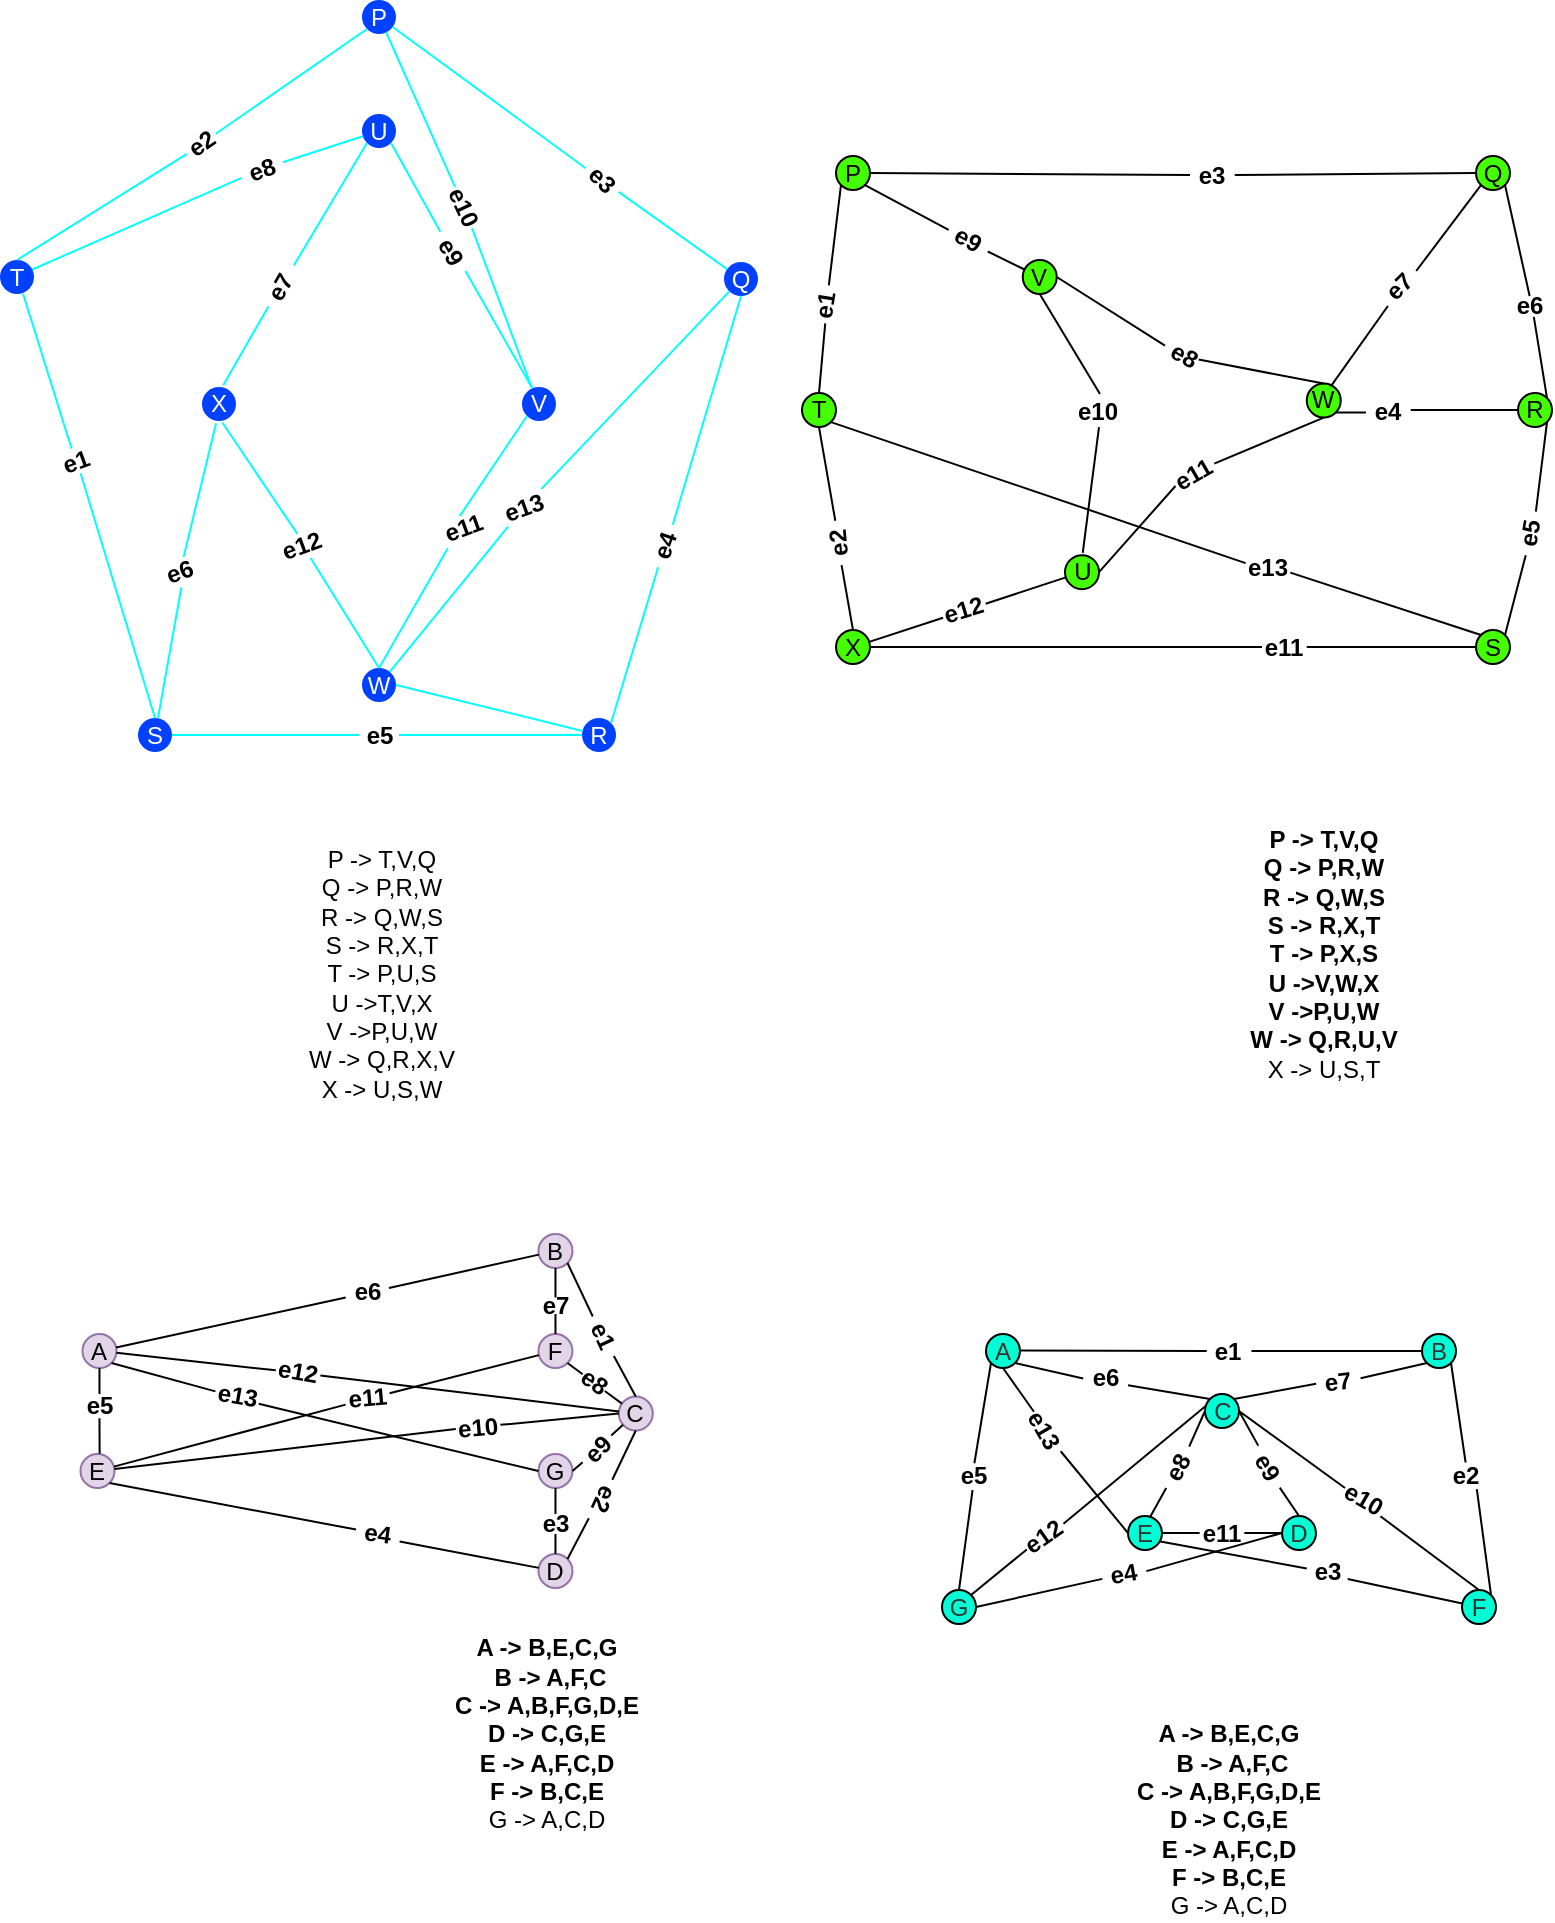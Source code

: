 <mxfile version="21.1.8" type="github">
  <diagram name="Page-1" id="YPntTSr8ZNqFE-mm75Fx">
    <mxGraphModel dx="1806" dy="552" grid="1" gridSize="10" guides="1" tooltips="1" connect="1" arrows="1" fold="1" page="1" pageScale="1" pageWidth="850" pageHeight="1100" math="0" shadow="0">
      <root>
        <mxCell id="0" />
        <mxCell id="1" parent="0" />
        <mxCell id="99zHLcygiuPHGJLUHT96-158" value="&lt;font color=&quot;#ffffff&quot;&gt;R&lt;/font&gt;" style="ellipse;whiteSpace=wrap;html=1;aspect=fixed;fillColor=#0040ff;strokeColor=none;" parent="1" vertex="1">
          <mxGeometry x="-520" y="432" width="17" height="17" as="geometry" />
        </mxCell>
        <mxCell id="99zHLcygiuPHGJLUHT96-160" value="&lt;font color=&quot;#ffffff&quot;&gt;U&lt;/font&gt;" style="ellipse;whiteSpace=wrap;html=1;aspect=fixed;fillColor=#0040ff;strokeColor=none;" parent="1" vertex="1">
          <mxGeometry x="-630" y="130" width="17" height="17" as="geometry" />
        </mxCell>
        <mxCell id="99zHLcygiuPHGJLUHT96-161" value="&lt;font color=&quot;#ffffff&quot;&gt;X&lt;/font&gt;" style="ellipse;whiteSpace=wrap;html=1;aspect=fixed;fillColor=#0040ff;strokeColor=none;" parent="1" vertex="1">
          <mxGeometry x="-710" y="266.5" width="17" height="17" as="geometry" />
        </mxCell>
        <mxCell id="99zHLcygiuPHGJLUHT96-163" value="&lt;font color=&quot;#ffffff&quot;&gt;W&lt;/font&gt;" style="ellipse;whiteSpace=wrap;html=1;aspect=fixed;fillColor=#0040ff;strokeColor=none;" parent="1" vertex="1">
          <mxGeometry x="-630" y="407" width="17" height="17" as="geometry" />
        </mxCell>
        <mxCell id="99zHLcygiuPHGJLUHT96-165" value="&lt;font color=&quot;#ffffff&quot;&gt;Q&lt;/font&gt;" style="ellipse;whiteSpace=wrap;html=1;aspect=fixed;fillColor=#0040ff;strokeColor=none;" parent="1" vertex="1">
          <mxGeometry x="-449" y="204" width="17" height="17" as="geometry" />
        </mxCell>
        <mxCell id="99zHLcygiuPHGJLUHT96-166" value="&lt;font color=&quot;#ffffff&quot;&gt;P&lt;/font&gt;" style="ellipse;whiteSpace=wrap;html=1;aspect=fixed;fillColor=#0040ff;strokeColor=none;" parent="1" vertex="1">
          <mxGeometry x="-630" y="73" width="17" height="17" as="geometry" />
        </mxCell>
        <mxCell id="99zHLcygiuPHGJLUHT96-167" value="" style="endArrow=none;html=1;rounded=0;entryX=0.414;entryY=1.067;entryDx=0;entryDy=0;strokeColor=#00fffb;entryPerimeter=0;" parent="1" source="LXtGtCvBBby8WkrcDeYQ-36" target="99zHLcygiuPHGJLUHT96-161" edge="1">
          <mxGeometry relative="1" as="geometry">
            <mxPoint x="-734.03" y="420" as="sourcePoint" />
            <mxPoint x="-570" y="310" as="targetPoint" />
          </mxGeometry>
        </mxCell>
        <mxCell id="99zHLcygiuPHGJLUHT96-159" value="S" style="ellipse;whiteSpace=wrap;html=1;aspect=fixed;fillColor=#0040ff;strokeColor=none;fontColor=#ffffff;" parent="1" vertex="1">
          <mxGeometry x="-742" y="432" width="17" height="17" as="geometry" />
        </mxCell>
        <mxCell id="99zHLcygiuPHGJLUHT96-168" value="" style="endArrow=none;html=1;rounded=0;exitX=1;exitY=0.5;exitDx=0;exitDy=0;strokeColor=#00fffb;" parent="1" source="99zHLcygiuPHGJLUHT96-163" target="99zHLcygiuPHGJLUHT96-158" edge="1">
          <mxGeometry relative="1" as="geometry">
            <mxPoint x="-680" y="380" as="sourcePoint" />
            <mxPoint x="-520" y="380" as="targetPoint" />
          </mxGeometry>
        </mxCell>
        <mxCell id="99zHLcygiuPHGJLUHT96-169" value="" style="endArrow=none;html=1;rounded=0;strokeColor=#00fffb;" parent="1" source="LXtGtCvBBby8WkrcDeYQ-9" edge="1">
          <mxGeometry relative="1" as="geometry">
            <mxPoint x="-720" y="320" as="sourcePoint" />
            <mxPoint x="-800" y="210" as="targetPoint" />
          </mxGeometry>
        </mxCell>
        <mxCell id="99zHLcygiuPHGJLUHT96-170" value="" style="endArrow=none;html=1;rounded=0;strokeColor=#00fffb;" parent="1" source="LXtGtCvBBby8WkrcDeYQ-45" target="99zHLcygiuPHGJLUHT96-165" edge="1">
          <mxGeometry relative="1" as="geometry">
            <mxPoint x="-609" y="212.16" as="sourcePoint" />
            <mxPoint x="-449" y="212.16" as="targetPoint" />
          </mxGeometry>
        </mxCell>
        <mxCell id="99zHLcygiuPHGJLUHT96-162" value="&lt;font color=&quot;#ffffff&quot;&gt;V&lt;/font&gt;" style="ellipse;whiteSpace=wrap;html=1;aspect=fixed;fillColor=#0040ff;strokeColor=none;" parent="1" vertex="1">
          <mxGeometry x="-550" y="266.5" width="17" height="17" as="geometry" />
        </mxCell>
        <mxCell id="99zHLcygiuPHGJLUHT96-156" value="&lt;font color=&quot;#ffffff&quot;&gt;T&lt;/font&gt;" style="ellipse;whiteSpace=wrap;html=1;aspect=fixed;fillColor=#0040ff;strokeColor=none;" parent="1" vertex="1">
          <mxGeometry x="-811" y="203" width="17" height="17" as="geometry" />
        </mxCell>
        <mxCell id="LXtGtCvBBby8WkrcDeYQ-10" value="" style="endArrow=none;html=1;rounded=0;strokeColor=#00fffb;" edge="1" parent="1" source="99zHLcygiuPHGJLUHT96-160" target="LXtGtCvBBby8WkrcDeYQ-9">
          <mxGeometry relative="1" as="geometry">
            <mxPoint x="-629" y="142" as="sourcePoint" />
            <mxPoint x="-800" y="210" as="targetPoint" />
          </mxGeometry>
        </mxCell>
        <mxCell id="LXtGtCvBBby8WkrcDeYQ-9" value="&lt;b&gt;e8&lt;/b&gt;" style="text;html=1;align=center;verticalAlign=middle;whiteSpace=wrap;rounded=0;rotation=-20;labelBackgroundColor=none;labelBorderColor=none;strokeColor=none;fillColor=default;shadow=0;fillStyle=hatch;gradientColor=none;" vertex="1" parent="1">
          <mxGeometry x="-691.14" y="151.03" width="22.09" height="13" as="geometry" />
        </mxCell>
        <mxCell id="LXtGtCvBBby8WkrcDeYQ-12" value="" style="endArrow=none;html=1;rounded=0;strokeColor=#00fffb;entryX=0;entryY=1;entryDx=0;entryDy=0;" edge="1" parent="1" source="LXtGtCvBBby8WkrcDeYQ-5" target="99zHLcygiuPHGJLUHT96-166">
          <mxGeometry relative="1" as="geometry">
            <mxPoint x="-535" y="277" as="sourcePoint" />
            <mxPoint x="-608" y="99" as="targetPoint" />
          </mxGeometry>
        </mxCell>
        <mxCell id="LXtGtCvBBby8WkrcDeYQ-13" value="" style="endArrow=none;html=1;rounded=0;strokeColor=#00fffb;" edge="1" parent="1" source="LXtGtCvBBby8WkrcDeYQ-6" target="99zHLcygiuPHGJLUHT96-166">
          <mxGeometry relative="1" as="geometry">
            <mxPoint x="-525" y="287" as="sourcePoint" />
            <mxPoint x="-598" y="109" as="targetPoint" />
          </mxGeometry>
        </mxCell>
        <mxCell id="LXtGtCvBBby8WkrcDeYQ-18" value="" style="endArrow=none;html=1;rounded=0;strokeColor=#00fffb;entryX=0;entryY=0.5;entryDx=0;entryDy=0;exitX=0.5;exitY=0;exitDx=0;exitDy=0;" edge="1" parent="1" source="99zHLcygiuPHGJLUHT96-156" target="LXtGtCvBBby8WkrcDeYQ-5">
          <mxGeometry relative="1" as="geometry">
            <mxPoint x="-802" y="203" as="sourcePoint" />
            <mxPoint x="-628" y="88" as="targetPoint" />
          </mxGeometry>
        </mxCell>
        <mxCell id="LXtGtCvBBby8WkrcDeYQ-5" value="&lt;b&gt;e2&lt;/b&gt;" style="text;html=1;strokeColor=none;fillColor=none;align=center;verticalAlign=middle;whiteSpace=wrap;rounded=0;rotation=-35;" vertex="1" parent="1">
          <mxGeometry x="-719.1" y="139.87" width="17.52" height="10" as="geometry" />
        </mxCell>
        <mxCell id="LXtGtCvBBby8WkrcDeYQ-19" value="" style="endArrow=none;html=1;rounded=0;strokeColor=#00fffb;exitX=0.5;exitY=0;exitDx=0;exitDy=0;entryX=0.677;entryY=0.991;entryDx=0;entryDy=0;entryPerimeter=0;" edge="1" parent="1" source="LXtGtCvBBby8WkrcDeYQ-33" target="99zHLcygiuPHGJLUHT96-156">
          <mxGeometry relative="1" as="geometry">
            <mxPoint x="-725" y="398" as="sourcePoint" />
            <mxPoint x="-800" y="220" as="targetPoint" />
          </mxGeometry>
        </mxCell>
        <mxCell id="LXtGtCvBBby8WkrcDeYQ-20" value="" style="endArrow=none;html=1;rounded=0;strokeColor=#00fffb;exitX=1;exitY=0.5;exitDx=0;exitDy=0;entryX=0.5;entryY=1;entryDx=0;entryDy=0;" edge="1" parent="1" source="LXtGtCvBBby8WkrcDeYQ-7" target="99zHLcygiuPHGJLUHT96-165">
          <mxGeometry relative="1" as="geometry">
            <mxPoint x="-525" y="287" as="sourcePoint" />
            <mxPoint x="-598" y="109" as="targetPoint" />
          </mxGeometry>
        </mxCell>
        <mxCell id="LXtGtCvBBby8WkrcDeYQ-21" value="" style="endArrow=none;html=1;rounded=0;strokeColor=#00fffb;exitX=1;exitY=0.5;exitDx=0;exitDy=0;entryX=0;entryY=0.5;entryDx=0;entryDy=0;" edge="1" parent="1" source="LXtGtCvBBby8WkrcDeYQ-8" target="99zHLcygiuPHGJLUHT96-158">
          <mxGeometry relative="1" as="geometry">
            <mxPoint x="-607" y="400" as="sourcePoint" />
            <mxPoint x="-680" y="222" as="targetPoint" />
          </mxGeometry>
        </mxCell>
        <mxCell id="LXtGtCvBBby8WkrcDeYQ-22" value="" style="endArrow=none;html=1;rounded=0;strokeColor=#00fffb;" edge="1" parent="1" source="LXtGtCvBBby8WkrcDeYQ-44">
          <mxGeometry relative="1" as="geometry">
            <mxPoint x="-545" y="267" as="sourcePoint" />
            <mxPoint x="-618" y="89" as="targetPoint" />
          </mxGeometry>
        </mxCell>
        <mxCell id="LXtGtCvBBby8WkrcDeYQ-23" value="" style="endArrow=none;html=1;rounded=0;strokeColor=#00fffb;exitX=0;exitY=0.5;exitDx=0;exitDy=0;entryX=1;entryY=1;entryDx=0;entryDy=0;" edge="1" parent="1" source="LXtGtCvBBby8WkrcDeYQ-54" target="99zHLcygiuPHGJLUHT96-160">
          <mxGeometry relative="1" as="geometry">
            <mxPoint x="-550" y="317.87" as="sourcePoint" />
            <mxPoint x="-623" y="139.87" as="targetPoint" />
          </mxGeometry>
        </mxCell>
        <mxCell id="LXtGtCvBBby8WkrcDeYQ-25" value="" style="endArrow=none;html=1;rounded=0;strokeColor=#00fffb;exitX=1.086;exitY=0.558;exitDx=0;exitDy=0;entryX=0;entryY=1;entryDx=0;entryDy=0;exitPerimeter=0;" edge="1" parent="1" source="LXtGtCvBBby8WkrcDeYQ-38" target="99zHLcygiuPHGJLUHT96-160">
          <mxGeometry relative="1" as="geometry">
            <mxPoint x="-535" y="277" as="sourcePoint" />
            <mxPoint x="-608" y="99" as="targetPoint" />
          </mxGeometry>
        </mxCell>
        <mxCell id="LXtGtCvBBby8WkrcDeYQ-26" value="" style="endArrow=none;html=1;rounded=0;strokeColor=#00fffb;exitX=0;exitY=1;exitDx=0;exitDy=0;entryX=0.5;entryY=0;entryDx=0;entryDy=0;" edge="1" parent="1" source="LXtGtCvBBby8WkrcDeYQ-43" target="99zHLcygiuPHGJLUHT96-163">
          <mxGeometry relative="1" as="geometry">
            <mxPoint x="-525" y="287" as="sourcePoint" />
            <mxPoint x="-598" y="109" as="targetPoint" />
          </mxGeometry>
        </mxCell>
        <mxCell id="LXtGtCvBBby8WkrcDeYQ-27" value="" style="endArrow=none;html=1;rounded=0;strokeColor=#00fffb;exitX=0.5;exitY=0;exitDx=0;exitDy=0;entryX=0.595;entryY=1.044;entryDx=0;entryDy=0;entryPerimeter=0;" edge="1" parent="1" source="LXtGtCvBBby8WkrcDeYQ-37" target="99zHLcygiuPHGJLUHT96-161">
          <mxGeometry relative="1" as="geometry">
            <mxPoint x="-515" y="297" as="sourcePoint" />
            <mxPoint x="-588" y="119" as="targetPoint" />
          </mxGeometry>
        </mxCell>
        <mxCell id="LXtGtCvBBby8WkrcDeYQ-28" value="" style="endArrow=none;html=1;rounded=0;strokeColor=#00fffb;exitX=1;exitY=0.5;exitDx=0;exitDy=0;entryX=0;entryY=0.5;entryDx=0;entryDy=0;" edge="1" parent="1" source="99zHLcygiuPHGJLUHT96-159" target="LXtGtCvBBby8WkrcDeYQ-8">
          <mxGeometry relative="1" as="geometry">
            <mxPoint x="-725" y="441" as="sourcePoint" />
            <mxPoint x="-520" y="441" as="targetPoint" />
          </mxGeometry>
        </mxCell>
        <mxCell id="LXtGtCvBBby8WkrcDeYQ-8" value="&lt;b&gt;e5&lt;/b&gt;" style="text;html=1;strokeColor=none;fillColor=none;align=center;verticalAlign=middle;whiteSpace=wrap;rounded=0;rotation=0;" vertex="1" parent="1">
          <mxGeometry x="-631.5" y="433.25" width="20" height="14.5" as="geometry" />
        </mxCell>
        <mxCell id="LXtGtCvBBby8WkrcDeYQ-31" value="" style="endArrow=none;html=1;rounded=0;strokeColor=#00fffb;exitX=1;exitY=0;exitDx=0;exitDy=0;entryX=0;entryY=0.5;entryDx=0;entryDy=0;" edge="1" parent="1" source="99zHLcygiuPHGJLUHT96-158" target="LXtGtCvBBby8WkrcDeYQ-7">
          <mxGeometry relative="1" as="geometry">
            <mxPoint x="-505" y="434" as="sourcePoint" />
            <mxPoint x="-440" y="221" as="targetPoint" />
          </mxGeometry>
        </mxCell>
        <mxCell id="LXtGtCvBBby8WkrcDeYQ-7" value="&lt;b&gt;e4&lt;/b&gt;" style="text;html=1;strokeColor=none;fillColor=none;align=center;verticalAlign=middle;whiteSpace=wrap;rounded=0;rotation=289;" vertex="1" parent="1">
          <mxGeometry x="-489.48" y="343.69" width="22.38" height="4.75" as="geometry" />
        </mxCell>
        <mxCell id="LXtGtCvBBby8WkrcDeYQ-32" value="" style="endArrow=none;html=1;rounded=0;strokeColor=#00fffb;" edge="1" parent="1" source="99zHLcygiuPHGJLUHT96-165" target="LXtGtCvBBby8WkrcDeYQ-6">
          <mxGeometry relative="1" as="geometry">
            <mxPoint x="-447" y="208" as="sourcePoint" />
            <mxPoint x="-615" y="86" as="targetPoint" />
          </mxGeometry>
        </mxCell>
        <mxCell id="LXtGtCvBBby8WkrcDeYQ-6" value="&lt;b&gt;e3&lt;br&gt;&lt;/b&gt;" style="text;html=1;strokeColor=none;fillColor=none;align=center;verticalAlign=middle;whiteSpace=wrap;rounded=0;rotation=45;" vertex="1" parent="1">
          <mxGeometry x="-520" y="156" width="20" height="14.14" as="geometry" />
        </mxCell>
        <mxCell id="LXtGtCvBBby8WkrcDeYQ-34" value="" style="endArrow=none;html=1;rounded=0;strokeColor=#00fffb;exitX=0.5;exitY=0;exitDx=0;exitDy=0;entryX=0.5;entryY=1;entryDx=0;entryDy=0;" edge="1" parent="1" source="99zHLcygiuPHGJLUHT96-159" target="LXtGtCvBBby8WkrcDeYQ-33">
          <mxGeometry relative="1" as="geometry">
            <mxPoint x="-733" y="432" as="sourcePoint" />
            <mxPoint x="-799" y="220" as="targetPoint" />
          </mxGeometry>
        </mxCell>
        <mxCell id="LXtGtCvBBby8WkrcDeYQ-33" value="&lt;b&gt;e1&lt;/b&gt;" style="text;html=1;align=center;verticalAlign=middle;whiteSpace=wrap;rounded=0;rotation=-20;labelBackgroundColor=none;labelBorderColor=none;strokeColor=none;fillColor=default;shadow=0;fillStyle=hatch;gradientColor=none;" vertex="1" parent="1">
          <mxGeometry x="-784" y="297" width="22.09" height="13" as="geometry" />
        </mxCell>
        <mxCell id="LXtGtCvBBby8WkrcDeYQ-39" value="" style="endArrow=none;html=1;rounded=0;strokeColor=#00fffb;exitX=0.625;exitY=-0.055;exitDx=0;exitDy=0;entryX=0;entryY=0.5;entryDx=0;entryDy=0;exitPerimeter=0;" edge="1" parent="1" source="99zHLcygiuPHGJLUHT96-161" target="LXtGtCvBBby8WkrcDeYQ-38">
          <mxGeometry relative="1" as="geometry">
            <mxPoint x="-699" y="266" as="sourcePoint" />
            <mxPoint x="-628" y="145" as="targetPoint" />
          </mxGeometry>
        </mxCell>
        <mxCell id="LXtGtCvBBby8WkrcDeYQ-38" value="&lt;b&gt;e7&lt;/b&gt;" style="text;html=1;align=center;verticalAlign=middle;whiteSpace=wrap;rounded=0;rotation=-60;labelBackgroundColor=none;labelBorderColor=none;strokeColor=none;fillColor=default;shadow=0;fillStyle=hatch;gradientColor=none;" vertex="1" parent="1">
          <mxGeometry x="-682.23" y="210" width="22.09" height="13" as="geometry" />
        </mxCell>
        <mxCell id="LXtGtCvBBby8WkrcDeYQ-40" value="" style="endArrow=none;html=1;rounded=0;strokeColor=#00fffb;exitX=0.5;exitY=0;exitDx=0;exitDy=0;entryX=0.595;entryY=1.044;entryDx=0;entryDy=0;entryPerimeter=0;" edge="1" parent="1" source="99zHLcygiuPHGJLUHT96-163" target="LXtGtCvBBby8WkrcDeYQ-37">
          <mxGeometry relative="1" as="geometry">
            <mxPoint x="-621" y="407" as="sourcePoint" />
            <mxPoint x="-700" y="284" as="targetPoint" />
          </mxGeometry>
        </mxCell>
        <mxCell id="LXtGtCvBBby8WkrcDeYQ-37" value="&lt;b&gt;e12&lt;/b&gt;" style="text;html=1;align=center;verticalAlign=middle;whiteSpace=wrap;rounded=0;rotation=-20;labelBackgroundColor=none;labelBorderColor=none;strokeColor=none;fillColor=default;shadow=0;fillStyle=hatch;gradientColor=none;" vertex="1" parent="1">
          <mxGeometry x="-671.14" y="339.57" width="22.09" height="13" as="geometry" />
        </mxCell>
        <mxCell id="LXtGtCvBBby8WkrcDeYQ-42" value="" style="endArrow=none;html=1;rounded=0;entryX=0.414;entryY=1.067;entryDx=0;entryDy=0;strokeColor=#00fffb;entryPerimeter=0;" edge="1" parent="1" source="99zHLcygiuPHGJLUHT96-159" target="LXtGtCvBBby8WkrcDeYQ-36">
          <mxGeometry relative="1" as="geometry">
            <mxPoint x="-732" y="432" as="sourcePoint" />
            <mxPoint x="-703" y="285" as="targetPoint" />
          </mxGeometry>
        </mxCell>
        <mxCell id="LXtGtCvBBby8WkrcDeYQ-36" value="&lt;b&gt;e6&lt;/b&gt;" style="text;html=1;align=center;verticalAlign=middle;whiteSpace=wrap;rounded=0;rotation=-20;labelBackgroundColor=none;labelBorderColor=none;strokeColor=none;fillColor=default;shadow=0;fillStyle=hatch;gradientColor=none;" vertex="1" parent="1">
          <mxGeometry x="-732.09" y="352.57" width="22.09" height="13" as="geometry" />
        </mxCell>
        <mxCell id="LXtGtCvBBby8WkrcDeYQ-46" value="" style="endArrow=none;html=1;rounded=0;strokeColor=#00fffb;" edge="1" parent="1" source="99zHLcygiuPHGJLUHT96-163" target="LXtGtCvBBby8WkrcDeYQ-45">
          <mxGeometry relative="1" as="geometry">
            <mxPoint x="-616" y="409" as="sourcePoint" />
            <mxPoint x="-446" y="219" as="targetPoint" />
          </mxGeometry>
        </mxCell>
        <mxCell id="LXtGtCvBBby8WkrcDeYQ-45" value="&lt;b&gt;e13&lt;/b&gt;" style="text;html=1;align=center;verticalAlign=middle;whiteSpace=wrap;rounded=0;rotation=-20;labelBackgroundColor=none;labelBorderColor=none;strokeColor=none;fillColor=default;shadow=0;fillStyle=hatch;gradientColor=none;" vertex="1" parent="1">
          <mxGeometry x="-560" y="320" width="22.09" height="13" as="geometry" />
        </mxCell>
        <mxCell id="LXtGtCvBBby8WkrcDeYQ-53" value="" style="endArrow=none;html=1;rounded=0;strokeColor=#00fffb;exitX=0;exitY=1;exitDx=0;exitDy=0;entryX=0.5;entryY=0;entryDx=0;entryDy=0;" edge="1" parent="1" source="99zHLcygiuPHGJLUHT96-162" target="LXtGtCvBBby8WkrcDeYQ-43">
          <mxGeometry relative="1" as="geometry">
            <mxPoint x="-548" y="281" as="sourcePoint" />
            <mxPoint x="-621" y="407" as="targetPoint" />
          </mxGeometry>
        </mxCell>
        <mxCell id="LXtGtCvBBby8WkrcDeYQ-43" value="&lt;b&gt;e11&lt;/b&gt;" style="text;html=1;align=center;verticalAlign=middle;whiteSpace=wrap;rounded=0;rotation=-20;labelBackgroundColor=none;labelBorderColor=none;strokeColor=none;fillColor=default;shadow=0;fillStyle=hatch;gradientColor=none;" vertex="1" parent="1">
          <mxGeometry x="-590" y="330.69" width="22.09" height="13" as="geometry" />
        </mxCell>
        <mxCell id="LXtGtCvBBby8WkrcDeYQ-55" value="" style="endArrow=none;html=1;rounded=0;strokeColor=#00fffb;exitX=0.301;exitY=0.04;exitDx=0;exitDy=0;entryX=1.055;entryY=0.39;entryDx=0;entryDy=0;exitPerimeter=0;entryPerimeter=0;" edge="1" parent="1" source="99zHLcygiuPHGJLUHT96-162" target="LXtGtCvBBby8WkrcDeYQ-54">
          <mxGeometry relative="1" as="geometry">
            <mxPoint x="-545" y="267" as="sourcePoint" />
            <mxPoint x="-615" y="145" as="targetPoint" />
          </mxGeometry>
        </mxCell>
        <mxCell id="LXtGtCvBBby8WkrcDeYQ-54" value="&lt;b&gt;e9&lt;/b&gt;" style="text;html=1;align=center;verticalAlign=middle;whiteSpace=wrap;rounded=0;rotation=61;labelBackgroundColor=none;labelBorderColor=none;strokeColor=none;fillColor=default;shadow=0;fillStyle=hatch;gradientColor=none;" vertex="1" parent="1">
          <mxGeometry x="-596.5" y="192" width="22.09" height="13" as="geometry" />
        </mxCell>
        <mxCell id="LXtGtCvBBby8WkrcDeYQ-56" value="" style="endArrow=none;html=1;rounded=0;strokeColor=#00fffb;" edge="1" parent="1" target="LXtGtCvBBby8WkrcDeYQ-44">
          <mxGeometry relative="1" as="geometry">
            <mxPoint x="-545" y="267" as="sourcePoint" />
            <mxPoint x="-618" y="89" as="targetPoint" />
          </mxGeometry>
        </mxCell>
        <mxCell id="LXtGtCvBBby8WkrcDeYQ-44" value="&lt;b&gt;e10&lt;/b&gt;" style="text;html=1;align=center;verticalAlign=middle;whiteSpace=wrap;rounded=0;rotation=65;labelBackgroundColor=none;labelBorderColor=none;strokeColor=none;fillColor=default;shadow=0;fillStyle=hatch;gradientColor=none;" vertex="1" parent="1">
          <mxGeometry x="-590" y="170.14" width="22.09" height="13" as="geometry" />
        </mxCell>
        <mxCell id="LXtGtCvBBby8WkrcDeYQ-138" value="" style="group" vertex="1" connectable="0" parent="1">
          <mxGeometry x="-772.45" y="690" width="287.85" height="177" as="geometry" />
        </mxCell>
        <mxCell id="99zHLcygiuPHGJLUHT96-237" value="A" style="ellipse;whiteSpace=wrap;html=1;aspect=fixed;fillColor=#e1d5e7;strokeColor=#9673a6;" parent="LXtGtCvBBby8WkrcDeYQ-138" vertex="1">
          <mxGeometry x="2.69" y="50" width="17" height="17" as="geometry" />
        </mxCell>
        <mxCell id="99zHLcygiuPHGJLUHT96-239" value="D" style="ellipse;whiteSpace=wrap;html=1;aspect=fixed;fillColor=#e1d5e7;strokeColor=#9673a6;" parent="LXtGtCvBBby8WkrcDeYQ-138" vertex="1">
          <mxGeometry x="230.69" y="160" width="17" height="17" as="geometry" />
        </mxCell>
        <mxCell id="99zHLcygiuPHGJLUHT96-240" value="C" style="ellipse;whiteSpace=wrap;html=1;aspect=fixed;fillColor=#e1d5e7;strokeColor=#9673a6;" parent="LXtGtCvBBby8WkrcDeYQ-138" vertex="1">
          <mxGeometry x="270.85" y="81.25" width="17" height="17" as="geometry" />
        </mxCell>
        <mxCell id="99zHLcygiuPHGJLUHT96-241" value="G" style="ellipse;whiteSpace=wrap;html=1;aspect=fixed;fillColor=#e1d5e7;strokeColor=#9673a6;" parent="LXtGtCvBBby8WkrcDeYQ-138" vertex="1">
          <mxGeometry x="230.69" y="110" width="17" height="17" as="geometry" />
        </mxCell>
        <mxCell id="99zHLcygiuPHGJLUHT96-242" value="E" style="ellipse;whiteSpace=wrap;html=1;aspect=fixed;fillColor=#e1d5e7;strokeColor=#9673a6;" parent="LXtGtCvBBby8WkrcDeYQ-138" vertex="1">
          <mxGeometry x="1.69" y="110" width="17" height="17" as="geometry" />
        </mxCell>
        <mxCell id="99zHLcygiuPHGJLUHT96-243" value="F" style="ellipse;whiteSpace=wrap;html=1;aspect=fixed;fillColor=#e1d5e7;strokeColor=#9673a6;" parent="LXtGtCvBBby8WkrcDeYQ-138" vertex="1">
          <mxGeometry x="230.69" y="50" width="17" height="17" as="geometry" />
        </mxCell>
        <mxCell id="99zHLcygiuPHGJLUHT96-244" value="B" style="ellipse;whiteSpace=wrap;html=1;aspect=fixed;fillColor=#e1d5e7;strokeColor=#9673a6;" parent="LXtGtCvBBby8WkrcDeYQ-138" vertex="1">
          <mxGeometry x="230.69" width="17" height="17" as="geometry" />
        </mxCell>
        <mxCell id="99zHLcygiuPHGJLUHT96-245" value="" style="endArrow=none;html=1;rounded=0;" parent="LXtGtCvBBby8WkrcDeYQ-138" source="LXtGtCvBBby8WkrcDeYQ-109" target="99zHLcygiuPHGJLUHT96-244" edge="1">
          <mxGeometry relative="1" as="geometry">
            <mxPoint x="-6.31" y="100" as="sourcePoint" />
            <mxPoint x="153.69" y="100" as="targetPoint" />
          </mxGeometry>
        </mxCell>
        <mxCell id="99zHLcygiuPHGJLUHT96-246" value="" style="endArrow=none;html=1;rounded=0;" parent="LXtGtCvBBby8WkrcDeYQ-138" source="LXtGtCvBBby8WkrcDeYQ-122" target="99zHLcygiuPHGJLUHT96-243" edge="1">
          <mxGeometry relative="1" as="geometry">
            <mxPoint x="-6.31" y="100" as="sourcePoint" />
            <mxPoint x="153.69" y="100" as="targetPoint" />
          </mxGeometry>
        </mxCell>
        <mxCell id="99zHLcygiuPHGJLUHT96-247" value="" style="endArrow=none;html=1;rounded=0;exitX=1;exitY=1;exitDx=0;exitDy=0;" parent="LXtGtCvBBby8WkrcDeYQ-138" source="LXtGtCvBBby8WkrcDeYQ-111" target="99zHLcygiuPHGJLUHT96-239" edge="1">
          <mxGeometry relative="1" as="geometry">
            <mxPoint x="-6.31" y="100" as="sourcePoint" />
            <mxPoint x="153.69" y="100" as="targetPoint" />
          </mxGeometry>
        </mxCell>
        <mxCell id="99zHLcygiuPHGJLUHT96-248" value="" style="endArrow=none;html=1;rounded=0;" parent="LXtGtCvBBby8WkrcDeYQ-138" source="LXtGtCvBBby8WkrcDeYQ-124" target="99zHLcygiuPHGJLUHT96-240" edge="1">
          <mxGeometry relative="1" as="geometry">
            <mxPoint x="-6.31" y="100" as="sourcePoint" />
            <mxPoint x="153.69" y="100" as="targetPoint" />
          </mxGeometry>
        </mxCell>
        <mxCell id="99zHLcygiuPHGJLUHT96-249" value="" style="endArrow=none;html=1;rounded=0;entryX=0;entryY=0.5;entryDx=0;entryDy=0;" parent="LXtGtCvBBby8WkrcDeYQ-138" source="LXtGtCvBBby8WkrcDeYQ-120" target="99zHLcygiuPHGJLUHT96-240" edge="1">
          <mxGeometry relative="1" as="geometry">
            <mxPoint x="-6.31" y="100" as="sourcePoint" />
            <mxPoint x="153.69" y="100" as="targetPoint" />
          </mxGeometry>
        </mxCell>
        <mxCell id="99zHLcygiuPHGJLUHT96-250" value="" style="endArrow=none;html=1;rounded=0;entryX=1;entryY=0.5;entryDx=0;entryDy=0;" parent="LXtGtCvBBby8WkrcDeYQ-138" source="LXtGtCvBBby8WkrcDeYQ-132" target="99zHLcygiuPHGJLUHT96-241" edge="1">
          <mxGeometry relative="1" as="geometry">
            <mxPoint x="-6.31" y="60" as="sourcePoint" />
            <mxPoint x="153.69" y="60" as="targetPoint" />
          </mxGeometry>
        </mxCell>
        <mxCell id="99zHLcygiuPHGJLUHT96-251" value="" style="endArrow=none;html=1;rounded=0;exitX=0.979;exitY=0.568;exitDx=0;exitDy=0;exitPerimeter=0;" parent="LXtGtCvBBby8WkrcDeYQ-138" source="LXtGtCvBBby8WkrcDeYQ-134" target="99zHLcygiuPHGJLUHT96-240" edge="1">
          <mxGeometry relative="1" as="geometry">
            <mxPoint x="-6.31" y="60" as="sourcePoint" />
            <mxPoint x="153.69" y="60" as="targetPoint" />
          </mxGeometry>
        </mxCell>
        <mxCell id="99zHLcygiuPHGJLUHT96-253" value="" style="endArrow=none;html=1;rounded=0;entryX=0;entryY=0.5;entryDx=0;entryDy=0;exitX=1;exitY=1;exitDx=0;exitDy=0;" parent="LXtGtCvBBby8WkrcDeYQ-138" source="LXtGtCvBBby8WkrcDeYQ-126" target="99zHLcygiuPHGJLUHT96-241" edge="1">
          <mxGeometry relative="1" as="geometry">
            <mxPoint x="-96.31" y="170" as="sourcePoint" />
            <mxPoint x="63.69" y="170" as="targetPoint" />
          </mxGeometry>
        </mxCell>
        <mxCell id="LXtGtCvBBby8WkrcDeYQ-104" value="" style="endArrow=none;html=1;rounded=0;entryX=1;entryY=1;entryDx=0;entryDy=0;exitX=0;exitY=0.5;exitDx=0;exitDy=0;" edge="1" parent="LXtGtCvBBby8WkrcDeYQ-138" source="LXtGtCvBBby8WkrcDeYQ-128" target="99zHLcygiuPHGJLUHT96-244">
          <mxGeometry relative="1" as="geometry">
            <mxPoint x="261.69" y="40" as="sourcePoint" />
            <mxPoint x="240.69" y="20" as="targetPoint" />
          </mxGeometry>
        </mxCell>
        <mxCell id="LXtGtCvBBby8WkrcDeYQ-105" value="" style="endArrow=none;html=1;rounded=0;entryX=0.5;entryY=1;entryDx=0;entryDy=0;exitX=0;exitY=0.5;exitDx=0;exitDy=0;" edge="1" parent="LXtGtCvBBby8WkrcDeYQ-138" source="LXtGtCvBBby8WkrcDeYQ-130" target="99zHLcygiuPHGJLUHT96-240">
          <mxGeometry relative="1" as="geometry">
            <mxPoint x="39.69" y="77" as="sourcePoint" />
            <mxPoint x="250.69" y="30" as="targetPoint" />
          </mxGeometry>
        </mxCell>
        <mxCell id="LXtGtCvBBby8WkrcDeYQ-106" value="" style="endArrow=none;html=1;rounded=0;exitX=0.5;exitY=0;exitDx=0;exitDy=0;entryX=0.5;entryY=1;entryDx=0;entryDy=0;" edge="1" parent="LXtGtCvBBby8WkrcDeYQ-138" source="LXtGtCvBBby8WkrcDeYQ-115" target="99zHLcygiuPHGJLUHT96-237">
          <mxGeometry relative="1" as="geometry">
            <mxPoint x="49.69" y="87" as="sourcePoint" />
            <mxPoint x="260.69" y="40" as="targetPoint" />
          </mxGeometry>
        </mxCell>
        <mxCell id="LXtGtCvBBby8WkrcDeYQ-107" value="" style="endArrow=none;html=1;rounded=0;entryX=0.5;entryY=1;entryDx=0;entryDy=0;exitX=0.5;exitY=0;exitDx=0;exitDy=0;" edge="1" parent="LXtGtCvBBby8WkrcDeYQ-138" source="LXtGtCvBBby8WkrcDeYQ-113" target="99zHLcygiuPHGJLUHT96-244">
          <mxGeometry relative="1" as="geometry">
            <mxPoint x="59.69" y="97" as="sourcePoint" />
            <mxPoint x="270.69" y="50" as="targetPoint" />
          </mxGeometry>
        </mxCell>
        <mxCell id="LXtGtCvBBby8WkrcDeYQ-108" value="" style="endArrow=none;html=1;rounded=0;entryX=0.5;entryY=1;entryDx=0;entryDy=0;exitX=0.5;exitY=0;exitDx=0;exitDy=0;" edge="1" parent="LXtGtCvBBby8WkrcDeYQ-138" source="LXtGtCvBBby8WkrcDeYQ-118" target="99zHLcygiuPHGJLUHT96-241">
          <mxGeometry relative="1" as="geometry">
            <mxPoint x="239.69" y="150" as="sourcePoint" />
            <mxPoint x="249.69" y="27" as="targetPoint" />
          </mxGeometry>
        </mxCell>
        <mxCell id="LXtGtCvBBby8WkrcDeYQ-110" value="" style="endArrow=none;html=1;rounded=0;" edge="1" parent="LXtGtCvBBby8WkrcDeYQ-138" source="99zHLcygiuPHGJLUHT96-237" target="LXtGtCvBBby8WkrcDeYQ-109">
          <mxGeometry relative="1" as="geometry">
            <mxPoint x="19.69" y="57" as="sourcePoint" />
            <mxPoint x="230.69" y="10" as="targetPoint" />
          </mxGeometry>
        </mxCell>
        <mxCell id="LXtGtCvBBby8WkrcDeYQ-109" value="&lt;b&gt;e6&lt;/b&gt;" style="text;html=1;strokeColor=none;fillColor=none;align=center;verticalAlign=middle;whiteSpace=wrap;rounded=0;rotation=0;" vertex="1" parent="LXtGtCvBBby8WkrcDeYQ-138">
          <mxGeometry x="134.07" y="27" width="22.38" height="4.75" as="geometry" />
        </mxCell>
        <mxCell id="LXtGtCvBBby8WkrcDeYQ-112" value="" style="endArrow=none;html=1;rounded=0;exitX=1;exitY=1;exitDx=0;exitDy=0;" edge="1" parent="LXtGtCvBBby8WkrcDeYQ-138" source="99zHLcygiuPHGJLUHT96-242" target="LXtGtCvBBby8WkrcDeYQ-111">
          <mxGeometry relative="1" as="geometry">
            <mxPoint x="16.69" y="125" as="sourcePoint" />
            <mxPoint x="230.69" y="167" as="targetPoint" />
          </mxGeometry>
        </mxCell>
        <mxCell id="LXtGtCvBBby8WkrcDeYQ-111" value="&lt;b&gt;e4&lt;/b&gt;" style="text;html=1;strokeColor=none;fillColor=none;align=center;verticalAlign=middle;whiteSpace=wrap;rounded=0;rotation=8;" vertex="1" parent="LXtGtCvBBby8WkrcDeYQ-138">
          <mxGeometry x="139.31" y="147.5" width="22.38" height="4.75" as="geometry" />
        </mxCell>
        <mxCell id="LXtGtCvBBby8WkrcDeYQ-114" value="" style="endArrow=none;html=1;rounded=0;entryX=0.5;entryY=1;entryDx=0;entryDy=0;exitX=0.5;exitY=0;exitDx=0;exitDy=0;" edge="1" parent="LXtGtCvBBby8WkrcDeYQ-138" source="99zHLcygiuPHGJLUHT96-243" target="LXtGtCvBBby8WkrcDeYQ-113">
          <mxGeometry relative="1" as="geometry">
            <mxPoint x="239.69" y="50" as="sourcePoint" />
            <mxPoint x="239.69" y="17" as="targetPoint" />
          </mxGeometry>
        </mxCell>
        <mxCell id="LXtGtCvBBby8WkrcDeYQ-113" value="&lt;b&gt;e7&lt;/b&gt;" style="text;html=1;strokeColor=none;fillColor=none;align=center;verticalAlign=middle;whiteSpace=wrap;rounded=0;rotation=0;" vertex="1" parent="LXtGtCvBBby8WkrcDeYQ-138">
          <mxGeometry x="228" y="31.75" width="22.38" height="8.25" as="geometry" />
        </mxCell>
        <mxCell id="LXtGtCvBBby8WkrcDeYQ-117" value="" style="endArrow=none;html=1;rounded=0;exitX=0.563;exitY=-0.011;exitDx=0;exitDy=0;entryX=0.5;entryY=1;entryDx=0;entryDy=0;exitPerimeter=0;" edge="1" parent="LXtGtCvBBby8WkrcDeYQ-138" source="99zHLcygiuPHGJLUHT96-242" target="LXtGtCvBBby8WkrcDeYQ-115">
          <mxGeometry relative="1" as="geometry">
            <mxPoint x="10.69" y="110" as="sourcePoint" />
            <mxPoint x="11.69" y="67" as="targetPoint" />
          </mxGeometry>
        </mxCell>
        <mxCell id="LXtGtCvBBby8WkrcDeYQ-115" value="&lt;b&gt;e5&lt;/b&gt;" style="text;html=1;strokeColor=none;fillColor=none;align=center;verticalAlign=middle;whiteSpace=wrap;rounded=0;rotation=0;" vertex="1" parent="LXtGtCvBBby8WkrcDeYQ-138">
          <mxGeometry y="80" width="22.38" height="12.12" as="geometry" />
        </mxCell>
        <mxCell id="LXtGtCvBBby8WkrcDeYQ-119" value="" style="endArrow=none;html=1;rounded=0;exitX=0.5;exitY=0;exitDx=0;exitDy=0;" edge="1" parent="LXtGtCvBBby8WkrcDeYQ-138" source="99zHLcygiuPHGJLUHT96-239" target="LXtGtCvBBby8WkrcDeYQ-118">
          <mxGeometry relative="1" as="geometry">
            <mxPoint x="239.69" y="160" as="sourcePoint" />
            <mxPoint x="239.69" y="127" as="targetPoint" />
          </mxGeometry>
        </mxCell>
        <mxCell id="LXtGtCvBBby8WkrcDeYQ-118" value="&lt;b&gt;e3&lt;/b&gt;" style="text;html=1;strokeColor=none;fillColor=none;align=center;verticalAlign=middle;whiteSpace=wrap;rounded=0;rotation=0;" vertex="1" parent="LXtGtCvBBby8WkrcDeYQ-138">
          <mxGeometry x="228" y="140" width="22.38" height="10" as="geometry" />
        </mxCell>
        <mxCell id="LXtGtCvBBby8WkrcDeYQ-121" value="" style="endArrow=none;html=1;rounded=0;entryX=0;entryY=0.5;entryDx=0;entryDy=0;" edge="1" parent="LXtGtCvBBby8WkrcDeYQ-138" source="99zHLcygiuPHGJLUHT96-242" target="LXtGtCvBBby8WkrcDeYQ-120">
          <mxGeometry relative="1" as="geometry">
            <mxPoint x="18.69" y="118" as="sourcePoint" />
            <mxPoint x="270.69" y="90" as="targetPoint" />
          </mxGeometry>
        </mxCell>
        <mxCell id="LXtGtCvBBby8WkrcDeYQ-120" value="&lt;b&gt;e10&lt;/b&gt;" style="text;html=1;strokeColor=none;fillColor=none;align=center;verticalAlign=middle;whiteSpace=wrap;rounded=0;rotation=-5;" vertex="1" parent="LXtGtCvBBby8WkrcDeYQ-138">
          <mxGeometry x="189.31" y="94.13" width="22.38" height="4.75" as="geometry" />
        </mxCell>
        <mxCell id="LXtGtCvBBby8WkrcDeYQ-123" value="" style="endArrow=none;html=1;rounded=0;" edge="1" parent="LXtGtCvBBby8WkrcDeYQ-138" source="99zHLcygiuPHGJLUHT96-242" target="LXtGtCvBBby8WkrcDeYQ-122">
          <mxGeometry relative="1" as="geometry">
            <mxPoint x="18.69" y="116" as="sourcePoint" />
            <mxPoint x="230.69" y="61" as="targetPoint" />
          </mxGeometry>
        </mxCell>
        <mxCell id="LXtGtCvBBby8WkrcDeYQ-122" value="&lt;b&gt;e11&lt;/b&gt;" style="text;html=1;strokeColor=none;fillColor=none;align=center;verticalAlign=middle;whiteSpace=wrap;rounded=0;rotation=-5;" vertex="1" parent="LXtGtCvBBby8WkrcDeYQ-138">
          <mxGeometry x="134.07" y="80" width="22.38" height="4.75" as="geometry" />
        </mxCell>
        <mxCell id="LXtGtCvBBby8WkrcDeYQ-125" value="" style="endArrow=none;html=1;rounded=0;" edge="1" parent="LXtGtCvBBby8WkrcDeYQ-138" source="99zHLcygiuPHGJLUHT96-237" target="LXtGtCvBBby8WkrcDeYQ-124">
          <mxGeometry relative="1" as="geometry">
            <mxPoint x="19.69" y="59" as="sourcePoint" />
            <mxPoint x="270.69" y="89" as="targetPoint" />
          </mxGeometry>
        </mxCell>
        <mxCell id="LXtGtCvBBby8WkrcDeYQ-124" value="&lt;b&gt;e12&lt;/b&gt;" style="text;html=1;strokeColor=none;fillColor=none;align=center;verticalAlign=middle;whiteSpace=wrap;rounded=0;rotation=10;" vertex="1" parent="LXtGtCvBBby8WkrcDeYQ-138">
          <mxGeometry x="99.31" y="67" width="22.38" height="4.75" as="geometry" />
        </mxCell>
        <mxCell id="LXtGtCvBBby8WkrcDeYQ-127" value="" style="endArrow=none;html=1;rounded=0;entryX=0;entryY=0.5;entryDx=0;entryDy=0;exitX=1;exitY=1;exitDx=0;exitDy=0;" edge="1" parent="LXtGtCvBBby8WkrcDeYQ-138" source="99zHLcygiuPHGJLUHT96-237" target="LXtGtCvBBby8WkrcDeYQ-126">
          <mxGeometry relative="1" as="geometry">
            <mxPoint x="17.69" y="65" as="sourcePoint" />
            <mxPoint x="230.69" y="119" as="targetPoint" />
          </mxGeometry>
        </mxCell>
        <mxCell id="LXtGtCvBBby8WkrcDeYQ-126" value="&lt;b&gt;e13&lt;/b&gt;" style="text;html=1;strokeColor=none;fillColor=none;align=center;verticalAlign=middle;whiteSpace=wrap;rounded=0;rotation=10;" vertex="1" parent="LXtGtCvBBby8WkrcDeYQ-138">
          <mxGeometry x="69" y="78.25" width="22.38" height="4.75" as="geometry" />
        </mxCell>
        <mxCell id="LXtGtCvBBby8WkrcDeYQ-129" value="" style="endArrow=none;html=1;rounded=0;entryX=1;entryY=0.25;entryDx=0;entryDy=0;exitX=0.5;exitY=0;exitDx=0;exitDy=0;" edge="1" parent="LXtGtCvBBby8WkrcDeYQ-138" source="99zHLcygiuPHGJLUHT96-240" target="LXtGtCvBBby8WkrcDeYQ-128">
          <mxGeometry relative="1" as="geometry">
            <mxPoint x="279.69" y="81" as="sourcePoint" />
            <mxPoint x="245.69" y="15" as="targetPoint" />
          </mxGeometry>
        </mxCell>
        <mxCell id="LXtGtCvBBby8WkrcDeYQ-128" value="&lt;b&gt;e1&lt;/b&gt;" style="text;html=1;strokeColor=none;fillColor=none;align=center;verticalAlign=middle;whiteSpace=wrap;rounded=0;rotation=65;" vertex="1" parent="LXtGtCvBBby8WkrcDeYQ-138">
          <mxGeometry x="251.38" y="49" width="22.38" height="4.75" as="geometry" />
        </mxCell>
        <mxCell id="LXtGtCvBBby8WkrcDeYQ-131" value="" style="endArrow=none;html=1;rounded=0;entryX=1;entryY=0.75;entryDx=0;entryDy=0;exitX=1;exitY=0;exitDx=0;exitDy=0;" edge="1" parent="LXtGtCvBBby8WkrcDeYQ-138" source="99zHLcygiuPHGJLUHT96-239" target="LXtGtCvBBby8WkrcDeYQ-130">
          <mxGeometry relative="1" as="geometry">
            <mxPoint x="245.69" y="162" as="sourcePoint" />
            <mxPoint x="279.69" y="98" as="targetPoint" />
          </mxGeometry>
        </mxCell>
        <mxCell id="LXtGtCvBBby8WkrcDeYQ-130" value="&lt;b&gt;e2&lt;/b&gt;" style="text;html=1;strokeColor=none;fillColor=none;align=center;verticalAlign=middle;whiteSpace=wrap;rounded=0;rotation=115;" vertex="1" parent="LXtGtCvBBby8WkrcDeYQ-138">
          <mxGeometry x="251.69" y="128" width="22.38" height="10" as="geometry" />
        </mxCell>
        <mxCell id="LXtGtCvBBby8WkrcDeYQ-133" value="" style="endArrow=none;html=1;rounded=0;entryX=1;entryY=0.5;entryDx=0;entryDy=0;" edge="1" parent="LXtGtCvBBby8WkrcDeYQ-138" source="99zHLcygiuPHGJLUHT96-240" target="LXtGtCvBBby8WkrcDeYQ-132">
          <mxGeometry relative="1" as="geometry">
            <mxPoint x="272.69" y="95" as="sourcePoint" />
            <mxPoint x="247.69" y="119" as="targetPoint" />
          </mxGeometry>
        </mxCell>
        <mxCell id="LXtGtCvBBby8WkrcDeYQ-132" value="&lt;b&gt;e9&lt;/b&gt;" style="text;html=1;strokeColor=none;fillColor=none;align=center;verticalAlign=middle;whiteSpace=wrap;rounded=0;rotation=-45;" vertex="1" parent="LXtGtCvBBby8WkrcDeYQ-138">
          <mxGeometry x="250.38" y="105.25" width="19.56" height="4.75" as="geometry" />
        </mxCell>
        <mxCell id="LXtGtCvBBby8WkrcDeYQ-135" value="" style="endArrow=none;html=1;rounded=0;exitX=1;exitY=1;exitDx=0;exitDy=0;" edge="1" parent="LXtGtCvBBby8WkrcDeYQ-138" source="99zHLcygiuPHGJLUHT96-243" target="LXtGtCvBBby8WkrcDeYQ-134">
          <mxGeometry relative="1" as="geometry">
            <mxPoint x="245.69" y="65" as="sourcePoint" />
            <mxPoint x="272.69" y="85" as="targetPoint" />
          </mxGeometry>
        </mxCell>
        <mxCell id="LXtGtCvBBby8WkrcDeYQ-134" value="&lt;b&gt;e8&lt;/b&gt;" style="text;html=1;strokeColor=none;fillColor=none;align=center;verticalAlign=middle;whiteSpace=wrap;rounded=0;rotation=35;" vertex="1" parent="LXtGtCvBBby8WkrcDeYQ-138">
          <mxGeometry x="251.38" y="72" width="14.14" height="4.75" as="geometry" />
        </mxCell>
        <mxCell id="LXtGtCvBBby8WkrcDeYQ-195" value="&lt;b&gt;A -&amp;gt; B,E,C,G&lt;/b&gt;&lt;br&gt;&amp;nbsp;&lt;b&gt;B -&amp;gt; A,F,C&lt;/b&gt;&lt;br&gt;&lt;b&gt;C -&amp;gt; A,B,F,G,D,E&lt;/b&gt;&lt;br&gt;&lt;b&gt;D -&amp;gt; C,G,E&lt;/b&gt;&lt;br&gt;&lt;b&gt;E -&amp;gt; A,F,C,D&lt;/b&gt;&lt;br&gt;&lt;b&gt;F -&amp;gt; B,C,E&lt;/b&gt;&lt;br&gt;G -&amp;gt; A,C,D" style="text;html=1;strokeColor=none;fillColor=none;align=center;verticalAlign=middle;whiteSpace=wrap;rounded=0;" vertex="1" parent="1">
          <mxGeometry x="-603.54" y="895.13" width="133" height="90" as="geometry" />
        </mxCell>
        <mxCell id="LXtGtCvBBby8WkrcDeYQ-206" value="" style="group" vertex="1" connectable="0" parent="1">
          <mxGeometry x="-340" y="740" width="277" height="288" as="geometry" />
        </mxCell>
        <mxCell id="LXtGtCvBBby8WkrcDeYQ-146" value="A" style="ellipse;whiteSpace=wrap;html=1;aspect=fixed;fillColor=#00ffd5;strokeColor=#000000;fontColor=#333333;" vertex="1" parent="LXtGtCvBBby8WkrcDeYQ-206">
          <mxGeometry x="22" width="17" height="17" as="geometry" />
        </mxCell>
        <mxCell id="LXtGtCvBBby8WkrcDeYQ-147" value="G" style="ellipse;whiteSpace=wrap;html=1;aspect=fixed;fillColor=#00ffd5;strokeColor=#000000;fontColor=#333333;" vertex="1" parent="LXtGtCvBBby8WkrcDeYQ-206">
          <mxGeometry y="128" width="17" height="17" as="geometry" />
        </mxCell>
        <mxCell id="LXtGtCvBBby8WkrcDeYQ-148" value="B" style="ellipse;whiteSpace=wrap;html=1;aspect=fixed;fillColor=#00ffd5;strokeColor=#000000;fontColor=#333333;" vertex="1" parent="LXtGtCvBBby8WkrcDeYQ-206">
          <mxGeometry x="240" width="17" height="17" as="geometry" />
        </mxCell>
        <mxCell id="LXtGtCvBBby8WkrcDeYQ-149" value="F" style="ellipse;whiteSpace=wrap;html=1;aspect=fixed;fillColor=#00ffd5;strokeColor=#000000;fontColor=#333333;" vertex="1" parent="LXtGtCvBBby8WkrcDeYQ-206">
          <mxGeometry x="260" y="128" width="17" height="17" as="geometry" />
        </mxCell>
        <mxCell id="LXtGtCvBBby8WkrcDeYQ-150" value="C" style="ellipse;whiteSpace=wrap;html=1;aspect=fixed;fillColor=#00ffd5;strokeColor=#000000;fontColor=#333333;" vertex="1" parent="LXtGtCvBBby8WkrcDeYQ-206">
          <mxGeometry x="131.5" y="30" width="17" height="17" as="geometry" />
        </mxCell>
        <mxCell id="LXtGtCvBBby8WkrcDeYQ-151" value="E" style="ellipse;whiteSpace=wrap;html=1;aspect=fixed;fillColor=#00ffd5;strokeColor=#000000;fontColor=#333333;" vertex="1" parent="LXtGtCvBBby8WkrcDeYQ-206">
          <mxGeometry x="93" y="91" width="17" height="17" as="geometry" />
        </mxCell>
        <mxCell id="LXtGtCvBBby8WkrcDeYQ-152" value="D" style="ellipse;whiteSpace=wrap;html=1;aspect=fixed;fillColor=#00ffd5;strokeColor=#030303;fontColor=#333333;" vertex="1" parent="LXtGtCvBBby8WkrcDeYQ-206">
          <mxGeometry x="170" y="91" width="17" height="17" as="geometry" />
        </mxCell>
        <mxCell id="LXtGtCvBBby8WkrcDeYQ-153" value="" style="endArrow=none;html=1;rounded=0;entryX=0;entryY=0.5;entryDx=0;entryDy=0;" edge="1" parent="LXtGtCvBBby8WkrcDeYQ-206" source="LXtGtCvBBby8WkrcDeYQ-165" target="LXtGtCvBBby8WkrcDeYQ-148">
          <mxGeometry relative="1" as="geometry">
            <mxPoint x="39" y="8.22" as="sourcePoint" />
            <mxPoint x="199" y="8" as="targetPoint" />
          </mxGeometry>
        </mxCell>
        <mxCell id="LXtGtCvBBby8WkrcDeYQ-155" value="" style="endArrow=none;html=1;rounded=0;entryX=1;entryY=1;entryDx=0;entryDy=0;exitX=0.5;exitY=0;exitDx=0;exitDy=0;" edge="1" parent="LXtGtCvBBby8WkrcDeYQ-206" source="LXtGtCvBBby8WkrcDeYQ-174" target="LXtGtCvBBby8WkrcDeYQ-148">
          <mxGeometry relative="1" as="geometry">
            <mxPoint x="49" y="18.22" as="sourcePoint" />
            <mxPoint x="250" y="19" as="targetPoint" />
          </mxGeometry>
        </mxCell>
        <mxCell id="LXtGtCvBBby8WkrcDeYQ-157" value="" style="endArrow=none;html=1;rounded=0;entryX=0;entryY=1;entryDx=0;entryDy=0;exitX=0.5;exitY=0;exitDx=0;exitDy=0;" edge="1" parent="LXtGtCvBBby8WkrcDeYQ-206" source="LXtGtCvBBby8WkrcDeYQ-172" target="LXtGtCvBBby8WkrcDeYQ-146">
          <mxGeometry relative="1" as="geometry">
            <mxPoint x="69" y="38.22" as="sourcePoint" />
            <mxPoint x="270" y="39" as="targetPoint" />
          </mxGeometry>
        </mxCell>
        <mxCell id="LXtGtCvBBby8WkrcDeYQ-158" value="" style="endArrow=none;html=1;rounded=0;exitX=1;exitY=0.5;exitDx=0;exitDy=0;entryX=0;entryY=0.5;entryDx=0;entryDy=0;" edge="1" parent="LXtGtCvBBby8WkrcDeYQ-206" source="LXtGtCvBBby8WkrcDeYQ-186" target="LXtGtCvBBby8WkrcDeYQ-150">
          <mxGeometry relative="1" as="geometry">
            <mxPoint x="40" y="98" as="sourcePoint" />
            <mxPoint x="130" y="48" as="targetPoint" />
          </mxGeometry>
        </mxCell>
        <mxCell id="LXtGtCvBBby8WkrcDeYQ-159" value="" style="endArrow=none;html=1;rounded=0;entryX=1;entryY=0.5;entryDx=0;entryDy=0;exitX=0;exitY=0.25;exitDx=0;exitDy=0;" edge="1" parent="LXtGtCvBBby8WkrcDeYQ-206" source="LXtGtCvBBby8WkrcDeYQ-183" target="LXtGtCvBBby8WkrcDeYQ-150">
          <mxGeometry relative="1" as="geometry">
            <mxPoint x="180" y="88" as="sourcePoint" />
            <mxPoint x="141" y="49" as="targetPoint" />
          </mxGeometry>
        </mxCell>
        <mxCell id="LXtGtCvBBby8WkrcDeYQ-161" value="" style="endArrow=none;html=1;rounded=0;exitX=1;exitY=0.5;exitDx=0;exitDy=0;entryX=0;entryY=1;entryDx=0;entryDy=0;" edge="1" parent="LXtGtCvBBby8WkrcDeYQ-206" source="LXtGtCvBBby8WkrcDeYQ-181" target="LXtGtCvBBby8WkrcDeYQ-148">
          <mxGeometry relative="1" as="geometry">
            <mxPoint x="120" y="38" as="sourcePoint" />
            <mxPoint x="240" y="18" as="targetPoint" />
          </mxGeometry>
        </mxCell>
        <mxCell id="LXtGtCvBBby8WkrcDeYQ-162" value="" style="endArrow=none;html=1;rounded=0;exitX=0.913;exitY=0.742;exitDx=0;exitDy=0;exitPerimeter=0;" edge="1" parent="LXtGtCvBBby8WkrcDeYQ-206" source="LXtGtCvBBby8WkrcDeYQ-199" target="LXtGtCvBBby8WkrcDeYQ-149">
          <mxGeometry relative="1" as="geometry">
            <mxPoint x="70" y="158" as="sourcePoint" />
            <mxPoint x="230" y="158" as="targetPoint" />
          </mxGeometry>
        </mxCell>
        <mxCell id="LXtGtCvBBby8WkrcDeYQ-163" value="" style="endArrow=none;html=1;rounded=0;entryX=1;entryY=0;entryDx=0;entryDy=0;exitX=0;exitY=0.5;exitDx=0;exitDy=0;" edge="1" parent="LXtGtCvBBby8WkrcDeYQ-206" source="LXtGtCvBBby8WkrcDeYQ-178" target="LXtGtCvBBby8WkrcDeYQ-147">
          <mxGeometry relative="1" as="geometry">
            <mxPoint x="130" y="38" as="sourcePoint" />
            <mxPoint x="260" y="58" as="targetPoint" />
          </mxGeometry>
        </mxCell>
        <mxCell id="LXtGtCvBBby8WkrcDeYQ-164" value="" style="endArrow=none;html=1;rounded=0;entryX=0;entryY=0;entryDx=0;entryDy=0;exitX=1;exitY=0.75;exitDx=0;exitDy=0;" edge="1" parent="LXtGtCvBBby8WkrcDeYQ-206" source="LXtGtCvBBby8WkrcDeYQ-176" target="LXtGtCvBBby8WkrcDeYQ-150">
          <mxGeometry relative="1" as="geometry">
            <mxPoint x="60" y="78" as="sourcePoint" />
            <mxPoint x="220" y="78" as="targetPoint" />
          </mxGeometry>
        </mxCell>
        <mxCell id="LXtGtCvBBby8WkrcDeYQ-166" value="" style="endArrow=none;html=1;rounded=0;entryX=0;entryY=0.5;entryDx=0;entryDy=0;" edge="1" parent="LXtGtCvBBby8WkrcDeYQ-206" target="LXtGtCvBBby8WkrcDeYQ-165">
          <mxGeometry relative="1" as="geometry">
            <mxPoint x="39" y="8.22" as="sourcePoint" />
            <mxPoint x="240" y="9" as="targetPoint" />
          </mxGeometry>
        </mxCell>
        <mxCell id="LXtGtCvBBby8WkrcDeYQ-165" value="&lt;b&gt;e1&lt;/b&gt;" style="text;html=1;strokeColor=none;fillColor=none;align=center;verticalAlign=middle;whiteSpace=wrap;rounded=0;rotation=0;" vertex="1" parent="LXtGtCvBBby8WkrcDeYQ-206">
          <mxGeometry x="132.38" y="6.13" width="22.38" height="4.75" as="geometry" />
        </mxCell>
        <mxCell id="LXtGtCvBBby8WkrcDeYQ-173" value="" style="endArrow=none;html=1;rounded=0;exitX=0.5;exitY=0;exitDx=0;exitDy=0;" edge="1" parent="LXtGtCvBBby8WkrcDeYQ-206" source="LXtGtCvBBby8WkrcDeYQ-147" target="LXtGtCvBBby8WkrcDeYQ-172">
          <mxGeometry relative="1" as="geometry">
            <mxPoint x="9" y="128" as="sourcePoint" />
            <mxPoint x="24" y="15" as="targetPoint" />
          </mxGeometry>
        </mxCell>
        <mxCell id="LXtGtCvBBby8WkrcDeYQ-172" value="&lt;b&gt;e5&lt;/b&gt;" style="text;html=1;strokeColor=none;fillColor=none;align=center;verticalAlign=middle;whiteSpace=wrap;rounded=0;rotation=0;" vertex="1" parent="LXtGtCvBBby8WkrcDeYQ-206">
          <mxGeometry x="5" y="64.62" width="22.38" height="13.38" as="geometry" />
        </mxCell>
        <mxCell id="LXtGtCvBBby8WkrcDeYQ-175" value="" style="endArrow=none;html=1;rounded=0;entryX=0.75;entryY=1;entryDx=0;entryDy=0;exitX=1;exitY=0;exitDx=0;exitDy=0;" edge="1" parent="LXtGtCvBBby8WkrcDeYQ-206" source="LXtGtCvBBby8WkrcDeYQ-149" target="LXtGtCvBBby8WkrcDeYQ-174">
          <mxGeometry relative="1" as="geometry">
            <mxPoint x="275" y="130" as="sourcePoint" />
            <mxPoint x="255" y="15" as="targetPoint" />
          </mxGeometry>
        </mxCell>
        <mxCell id="LXtGtCvBBby8WkrcDeYQ-174" value="&lt;b&gt;e2&lt;/b&gt;" style="text;html=1;strokeColor=none;fillColor=none;align=center;verticalAlign=middle;whiteSpace=wrap;rounded=0;rotation=0;" vertex="1" parent="LXtGtCvBBby8WkrcDeYQ-206">
          <mxGeometry x="250.62" y="64.24" width="22.38" height="13.38" as="geometry" />
        </mxCell>
        <mxCell id="LXtGtCvBBby8WkrcDeYQ-177" value="" style="endArrow=none;html=1;rounded=0;exitX=1;exitY=1;exitDx=0;exitDy=0;entryX=0;entryY=0.5;entryDx=0;entryDy=0;" edge="1" parent="LXtGtCvBBby8WkrcDeYQ-206" source="LXtGtCvBBby8WkrcDeYQ-146" target="LXtGtCvBBby8WkrcDeYQ-176">
          <mxGeometry relative="1" as="geometry">
            <mxPoint x="37" y="15" as="sourcePoint" />
            <mxPoint x="70" y="18" as="targetPoint" />
          </mxGeometry>
        </mxCell>
        <mxCell id="LXtGtCvBBby8WkrcDeYQ-176" value="&lt;b&gt;e6&lt;/b&gt;" style="text;html=1;strokeColor=none;fillColor=none;align=center;verticalAlign=middle;whiteSpace=wrap;rounded=0;rotation=0;" vertex="1" parent="LXtGtCvBBby8WkrcDeYQ-206">
          <mxGeometry x="70.62" y="15.55" width="22.38" height="13.38" as="geometry" />
        </mxCell>
        <mxCell id="LXtGtCvBBby8WkrcDeYQ-179" value="" style="endArrow=none;html=1;rounded=0;entryX=1;entryY=0.5;entryDx=0;entryDy=0;exitX=0.029;exitY=0.346;exitDx=0;exitDy=0;exitPerimeter=0;" edge="1" parent="LXtGtCvBBby8WkrcDeYQ-206" source="LXtGtCvBBby8WkrcDeYQ-150" target="LXtGtCvBBby8WkrcDeYQ-178">
          <mxGeometry relative="1" as="geometry">
            <mxPoint x="132" y="36" as="sourcePoint" />
            <mxPoint x="15" y="130" as="targetPoint" />
          </mxGeometry>
        </mxCell>
        <mxCell id="LXtGtCvBBby8WkrcDeYQ-178" value="&lt;b&gt;e12&lt;/b&gt;" style="text;html=1;strokeColor=none;fillColor=none;align=center;verticalAlign=middle;whiteSpace=wrap;rounded=0;rotation=325;" vertex="1" parent="LXtGtCvBBby8WkrcDeYQ-206">
          <mxGeometry x="40.38" y="94.62" width="22.38" height="13.38" as="geometry" />
        </mxCell>
        <mxCell id="LXtGtCvBBby8WkrcDeYQ-182" value="" style="endArrow=none;html=1;rounded=0;exitX=1;exitY=0;exitDx=0;exitDy=0;entryX=0;entryY=0.5;entryDx=0;entryDy=0;" edge="1" parent="LXtGtCvBBby8WkrcDeYQ-206" source="LXtGtCvBBby8WkrcDeYQ-150" target="LXtGtCvBBby8WkrcDeYQ-181">
          <mxGeometry relative="1" as="geometry">
            <mxPoint x="185" y="93" as="sourcePoint" />
            <mxPoint x="242" y="15" as="targetPoint" />
          </mxGeometry>
        </mxCell>
        <mxCell id="LXtGtCvBBby8WkrcDeYQ-181" value="&lt;b&gt;e7&lt;/b&gt;" style="text;html=1;strokeColor=none;fillColor=none;align=center;verticalAlign=middle;whiteSpace=wrap;rounded=0;rotation=353;" vertex="1" parent="LXtGtCvBBby8WkrcDeYQ-206">
          <mxGeometry x="187" y="17" width="22.38" height="13" as="geometry" />
        </mxCell>
        <mxCell id="LXtGtCvBBby8WkrcDeYQ-184" value="" style="endArrow=none;html=1;rounded=0;entryX=1;entryY=0.5;entryDx=0;entryDy=0;exitX=0.5;exitY=0;exitDx=0;exitDy=0;" edge="1" parent="LXtGtCvBBby8WkrcDeYQ-206" source="LXtGtCvBBby8WkrcDeYQ-152" target="LXtGtCvBBby8WkrcDeYQ-183">
          <mxGeometry relative="1" as="geometry">
            <mxPoint x="179" y="91" as="sourcePoint" />
            <mxPoint x="148" y="39" as="targetPoint" />
          </mxGeometry>
        </mxCell>
        <mxCell id="LXtGtCvBBby8WkrcDeYQ-183" value="&lt;b&gt;e9&lt;/b&gt;" style="text;html=1;strokeColor=none;fillColor=none;align=center;verticalAlign=middle;whiteSpace=wrap;rounded=0;rotation=60;" vertex="1" parent="LXtGtCvBBby8WkrcDeYQ-206">
          <mxGeometry x="151.19" y="64.24" width="23.57" height="4.75" as="geometry" />
        </mxCell>
        <mxCell id="LXtGtCvBBby8WkrcDeYQ-187" value="" style="endArrow=none;html=1;rounded=0;exitX=0.638;exitY=0.049;exitDx=0;exitDy=0;entryX=0;entryY=0.5;entryDx=0;entryDy=0;exitPerimeter=0;" edge="1" parent="LXtGtCvBBby8WkrcDeYQ-206" source="LXtGtCvBBby8WkrcDeYQ-151" target="LXtGtCvBBby8WkrcDeYQ-186">
          <mxGeometry relative="1" as="geometry">
            <mxPoint x="104" y="92" as="sourcePoint" />
            <mxPoint x="132" y="39" as="targetPoint" />
          </mxGeometry>
        </mxCell>
        <mxCell id="LXtGtCvBBby8WkrcDeYQ-186" value="&lt;b&gt;e8&lt;/b&gt;" style="text;html=1;strokeColor=none;fillColor=none;align=center;verticalAlign=middle;whiteSpace=wrap;rounded=0;rotation=299;" vertex="1" parent="LXtGtCvBBby8WkrcDeYQ-206">
          <mxGeometry x="106" y="64.31" width="23.69" height="4.75" as="geometry" />
        </mxCell>
        <mxCell id="LXtGtCvBBby8WkrcDeYQ-188" value="" style="endArrow=none;html=1;rounded=0;entryX=0;entryY=0.5;entryDx=0;entryDy=0;exitX=1.063;exitY=0.373;exitDx=0;exitDy=0;exitPerimeter=0;" edge="1" parent="LXtGtCvBBby8WkrcDeYQ-206" source="LXtGtCvBBby8WkrcDeYQ-189" target="LXtGtCvBBby8WkrcDeYQ-151">
          <mxGeometry relative="1" as="geometry">
            <mxPoint x="-110" y="108" as="sourcePoint" />
            <mxPoint x="50" y="108" as="targetPoint" />
          </mxGeometry>
        </mxCell>
        <mxCell id="LXtGtCvBBby8WkrcDeYQ-190" value="" style="endArrow=none;html=1;rounded=0;entryX=0;entryY=0.5;entryDx=0;entryDy=0;exitX=0.5;exitY=1;exitDx=0;exitDy=0;" edge="1" parent="LXtGtCvBBby8WkrcDeYQ-206" source="LXtGtCvBBby8WkrcDeYQ-146" target="LXtGtCvBBby8WkrcDeYQ-189">
          <mxGeometry relative="1" as="geometry">
            <mxPoint x="31" y="17" as="sourcePoint" />
            <mxPoint x="93" y="100" as="targetPoint" />
          </mxGeometry>
        </mxCell>
        <mxCell id="LXtGtCvBBby8WkrcDeYQ-189" value="&lt;b&gt;e13&lt;/b&gt;" style="text;html=1;strokeColor=none;fillColor=none;align=center;verticalAlign=middle;whiteSpace=wrap;rounded=0;rotation=60;" vertex="1" parent="LXtGtCvBBby8WkrcDeYQ-206">
          <mxGeometry x="40.38" y="41.87" width="22.38" height="13.38" as="geometry" />
        </mxCell>
        <mxCell id="LXtGtCvBBby8WkrcDeYQ-192" value="" style="endArrow=none;html=1;rounded=0;entryX=0;entryY=0.5;entryDx=0;entryDy=0;exitX=1;exitY=0.5;exitDx=0;exitDy=0;" edge="1" parent="LXtGtCvBBby8WkrcDeYQ-206" source="LXtGtCvBBby8WkrcDeYQ-193" target="LXtGtCvBBby8WkrcDeYQ-152">
          <mxGeometry relative="1" as="geometry">
            <mxPoint x="-120" y="78" as="sourcePoint" />
            <mxPoint x="40" y="78" as="targetPoint" />
          </mxGeometry>
        </mxCell>
        <mxCell id="LXtGtCvBBby8WkrcDeYQ-194" value="" style="endArrow=none;html=1;rounded=0;entryX=0;entryY=0.5;entryDx=0;entryDy=0;exitX=1;exitY=0.5;exitDx=0;exitDy=0;" edge="1" parent="LXtGtCvBBby8WkrcDeYQ-206" source="LXtGtCvBBby8WkrcDeYQ-147" target="LXtGtCvBBby8WkrcDeYQ-193">
          <mxGeometry relative="1" as="geometry">
            <mxPoint x="17" y="137" as="sourcePoint" />
            <mxPoint x="170" y="100" as="targetPoint" />
          </mxGeometry>
        </mxCell>
        <mxCell id="LXtGtCvBBby8WkrcDeYQ-193" value="&lt;b&gt;e4&lt;/b&gt;" style="text;html=1;strokeColor=none;fillColor=none;align=center;verticalAlign=middle;whiteSpace=wrap;rounded=0;rotation=350;" vertex="1" parent="LXtGtCvBBby8WkrcDeYQ-206">
          <mxGeometry x="80" y="118.12" width="22.38" height="4.75" as="geometry" />
        </mxCell>
        <mxCell id="LXtGtCvBBby8WkrcDeYQ-197" value="" style="endArrow=none;html=1;rounded=0;entryX=0.5;entryY=0;entryDx=0;entryDy=0;exitX=1;exitY=0.75;exitDx=0;exitDy=0;" edge="1" parent="LXtGtCvBBby8WkrcDeYQ-206" source="LXtGtCvBBby8WkrcDeYQ-201" target="LXtGtCvBBby8WkrcDeYQ-149">
          <mxGeometry relative="1" as="geometry">
            <mxPoint x="-50" y="128" as="sourcePoint" />
            <mxPoint x="110" y="128" as="targetPoint" />
          </mxGeometry>
        </mxCell>
        <mxCell id="LXtGtCvBBby8WkrcDeYQ-198" value="" style="endArrow=none;html=1;rounded=0;entryX=0;entryY=0.5;entryDx=0;entryDy=0;exitX=1;exitY=0.5;exitDx=0;exitDy=0;" edge="1" parent="LXtGtCvBBby8WkrcDeYQ-206" source="LXtGtCvBBby8WkrcDeYQ-203" target="LXtGtCvBBby8WkrcDeYQ-152">
          <mxGeometry relative="1" as="geometry">
            <mxPoint x="-50" y="128" as="sourcePoint" />
            <mxPoint x="110" y="128" as="targetPoint" />
          </mxGeometry>
        </mxCell>
        <mxCell id="LXtGtCvBBby8WkrcDeYQ-200" value="" style="endArrow=none;html=1;rounded=0;exitX=0.913;exitY=0.742;exitDx=0;exitDy=0;exitPerimeter=0;" edge="1" parent="LXtGtCvBBby8WkrcDeYQ-206" source="LXtGtCvBBby8WkrcDeYQ-151" target="LXtGtCvBBby8WkrcDeYQ-199">
          <mxGeometry relative="1" as="geometry">
            <mxPoint x="109" y="104" as="sourcePoint" />
            <mxPoint x="260" y="135" as="targetPoint" />
          </mxGeometry>
        </mxCell>
        <mxCell id="LXtGtCvBBby8WkrcDeYQ-199" value="&lt;b&gt;e3&lt;/b&gt;" style="text;html=1;strokeColor=none;fillColor=none;align=center;verticalAlign=middle;whiteSpace=wrap;rounded=0;rotation=0;" vertex="1" parent="LXtGtCvBBby8WkrcDeYQ-206">
          <mxGeometry x="182.38" y="112.62" width="22.38" height="13.38" as="geometry" />
        </mxCell>
        <mxCell id="LXtGtCvBBby8WkrcDeYQ-202" value="" style="endArrow=none;html=1;rounded=0;entryX=0;entryY=0.5;entryDx=0;entryDy=0;exitX=1;exitY=0.5;exitDx=0;exitDy=0;" edge="1" parent="LXtGtCvBBby8WkrcDeYQ-206" source="LXtGtCvBBby8WkrcDeYQ-150" target="LXtGtCvBBby8WkrcDeYQ-201">
          <mxGeometry relative="1" as="geometry">
            <mxPoint x="149" y="39" as="sourcePoint" />
            <mxPoint x="269" y="128" as="targetPoint" />
          </mxGeometry>
        </mxCell>
        <mxCell id="LXtGtCvBBby8WkrcDeYQ-201" value="&lt;b&gt;e10&lt;/b&gt;" style="text;html=1;strokeColor=none;fillColor=none;align=center;verticalAlign=middle;whiteSpace=wrap;rounded=0;rotation=30;" vertex="1" parent="LXtGtCvBBby8WkrcDeYQ-206">
          <mxGeometry x="200" y="75.93" width="22.38" height="13.38" as="geometry" />
        </mxCell>
        <mxCell id="LXtGtCvBBby8WkrcDeYQ-204" value="" style="endArrow=none;html=1;rounded=0;entryX=0;entryY=0.5;entryDx=0;entryDy=0;exitX=1;exitY=0.5;exitDx=0;exitDy=0;" edge="1" parent="LXtGtCvBBby8WkrcDeYQ-206" source="LXtGtCvBBby8WkrcDeYQ-151" target="LXtGtCvBBby8WkrcDeYQ-203">
          <mxGeometry relative="1" as="geometry">
            <mxPoint x="110" y="100" as="sourcePoint" />
            <mxPoint x="170" y="100" as="targetPoint" />
          </mxGeometry>
        </mxCell>
        <mxCell id="LXtGtCvBBby8WkrcDeYQ-203" value="&lt;b&gt;e11&lt;/b&gt;" style="text;html=1;strokeColor=none;fillColor=none;align=center;verticalAlign=middle;whiteSpace=wrap;rounded=0;rotation=0;" vertex="1" parent="LXtGtCvBBby8WkrcDeYQ-206">
          <mxGeometry x="128.81" y="92.81" width="22.38" height="13.38" as="geometry" />
        </mxCell>
        <mxCell id="LXtGtCvBBby8WkrcDeYQ-205" value="&lt;b&gt;A -&amp;gt; B,E,C,G&lt;/b&gt;&lt;br&gt;&amp;nbsp;&lt;b&gt;B -&amp;gt; A,F,C&lt;/b&gt;&lt;br&gt;&lt;b&gt;C -&amp;gt; A,B,F,G,D,E&lt;/b&gt;&lt;br&gt;&lt;b&gt;D -&amp;gt; C,G,E&lt;/b&gt;&lt;br&gt;&lt;b&gt;E -&amp;gt; A,F,C,D&lt;/b&gt;&lt;br&gt;&lt;b&gt;F -&amp;gt; B,C,E&lt;/b&gt;&lt;br&gt;G -&amp;gt; A,C,D" style="text;html=1;strokeColor=none;fillColor=none;align=center;verticalAlign=middle;whiteSpace=wrap;rounded=0;" vertex="1" parent="LXtGtCvBBby8WkrcDeYQ-206">
          <mxGeometry x="77.07" y="198" width="133" height="90" as="geometry" />
        </mxCell>
        <mxCell id="LXtGtCvBBby8WkrcDeYQ-209" value="P -&amp;gt; T,V,Q&lt;br&gt;Q -&amp;gt; P,R,W&lt;br&gt;R -&amp;gt; Q,W,S&lt;br&gt;S -&amp;gt; R,X,T&lt;br&gt;T -&amp;gt; P,U,S&lt;br&gt;U -&amp;gt;T,V,X&lt;br&gt;V -&amp;gt;P,U,W&lt;br&gt;W -&amp;gt; Q,R,X,V&lt;br&gt;X -&amp;gt; U,S,W" style="text;html=1;strokeColor=none;fillColor=none;align=center;verticalAlign=middle;whiteSpace=wrap;rounded=0;" vertex="1" parent="1">
          <mxGeometry x="-690" y="500" width="140" height="120" as="geometry" />
        </mxCell>
        <mxCell id="99zHLcygiuPHGJLUHT96-177" value="P" style="ellipse;whiteSpace=wrap;html=1;aspect=fixed;fillColor=#44ff00;container=0;" parent="1" vertex="1">
          <mxGeometry x="-393" y="151.03" width="17" height="17" as="geometry" />
        </mxCell>
        <mxCell id="99zHLcygiuPHGJLUHT96-178" value="T" style="ellipse;whiteSpace=wrap;html=1;aspect=fixed;fillColor=#44ff00;container=0;" parent="1" vertex="1">
          <mxGeometry x="-410" y="269.53" width="17" height="17" as="geometry" />
        </mxCell>
        <mxCell id="99zHLcygiuPHGJLUHT96-179" value="X" style="ellipse;whiteSpace=wrap;html=1;aspect=fixed;fillColor=#44ff00;container=0;" parent="1" vertex="1">
          <mxGeometry x="-393" y="388.03" width="17" height="17" as="geometry" />
        </mxCell>
        <mxCell id="99zHLcygiuPHGJLUHT96-180" value="Q" style="ellipse;whiteSpace=wrap;html=1;aspect=fixed;fillColor=#44ff00;container=0;" parent="1" vertex="1">
          <mxGeometry x="-73" y="151.03" width="17" height="17" as="geometry" />
        </mxCell>
        <mxCell id="99zHLcygiuPHGJLUHT96-181" value="S" style="ellipse;whiteSpace=wrap;html=1;aspect=fixed;fillColor=#44ff00;container=0;" parent="1" vertex="1">
          <mxGeometry x="-73" y="388.03" width="17" height="17" as="geometry" />
        </mxCell>
        <mxCell id="99zHLcygiuPHGJLUHT96-182" value="R" style="ellipse;whiteSpace=wrap;html=1;aspect=fixed;fillColor=#44ff00;container=0;" parent="1" vertex="1">
          <mxGeometry x="-52" y="269.53" width="17" height="17" as="geometry" />
        </mxCell>
        <mxCell id="99zHLcygiuPHGJLUHT96-197" value="" style="endArrow=none;html=1;rounded=0;entryX=0;entryY=1;entryDx=0;entryDy=0;exitX=1;exitY=0.5;exitDx=0;exitDy=0;" parent="1" source="LXtGtCvBBby8WkrcDeYQ-90" target="99zHLcygiuPHGJLUHT96-180" edge="1">
          <mxGeometry relative="1" as="geometry">
            <mxPoint x="-233" y="278.03" as="sourcePoint" />
            <mxPoint x="-73" y="278.03" as="targetPoint" />
          </mxGeometry>
        </mxCell>
        <mxCell id="99zHLcygiuPHGJLUHT96-198" value="" style="endArrow=none;html=1;rounded=0;exitX=1;exitY=0.25;exitDx=0;exitDy=0;" parent="1" source="LXtGtCvBBby8WkrcDeYQ-94" target="99zHLcygiuPHGJLUHT96-182" edge="1">
          <mxGeometry relative="1" as="geometry">
            <mxPoint x="-233" y="278.03" as="sourcePoint" />
            <mxPoint x="-73" y="278.03" as="targetPoint" />
          </mxGeometry>
        </mxCell>
        <mxCell id="99zHLcygiuPHGJLUHT96-188" value="W" style="ellipse;whiteSpace=wrap;html=1;aspect=fixed;fillColor=#44ff00;container=0;" parent="1" vertex="1">
          <mxGeometry x="-157.62" y="264.78" width="17" height="17" as="geometry" />
        </mxCell>
        <mxCell id="99zHLcygiuPHGJLUHT96-187" value="V" style="ellipse;whiteSpace=wrap;html=1;aspect=fixed;fillColor=#44ff00;container=0;" parent="1" vertex="1">
          <mxGeometry x="-299.62" y="203" width="17" height="17" as="geometry" />
        </mxCell>
        <mxCell id="LXtGtCvBBby8WkrcDeYQ-60" value="" style="endArrow=none;html=1;rounded=0;exitX=1;exitY=0.5;exitDx=0;exitDy=0;entryX=0;entryY=0.5;entryDx=0;entryDy=0;" edge="1" parent="1" source="LXtGtCvBBby8WkrcDeYQ-76" target="99zHLcygiuPHGJLUHT96-180">
          <mxGeometry relative="1" as="geometry">
            <mxPoint x="-370" y="176.03" as="sourcePoint" />
            <mxPoint x="-256" y="337.03" as="targetPoint" />
          </mxGeometry>
        </mxCell>
        <mxCell id="LXtGtCvBBby8WkrcDeYQ-61" value="" style="endArrow=none;html=1;rounded=0;exitX=0;exitY=0.75;exitDx=0;exitDy=0;entryX=0.5;entryY=0;entryDx=0;entryDy=0;" edge="1" parent="1" source="LXtGtCvBBby8WkrcDeYQ-59" target="99zHLcygiuPHGJLUHT96-178">
          <mxGeometry relative="1" as="geometry">
            <mxPoint x="-360" y="186.03" as="sourcePoint" />
            <mxPoint x="-246" y="347.03" as="targetPoint" />
          </mxGeometry>
        </mxCell>
        <mxCell id="LXtGtCvBBby8WkrcDeYQ-62" value="" style="endArrow=none;html=1;rounded=0;entryX=0.5;entryY=0;entryDx=0;entryDy=0;exitX=0;exitY=0.5;exitDx=0;exitDy=0;" edge="1" parent="1" source="LXtGtCvBBby8WkrcDeYQ-73" target="99zHLcygiuPHGJLUHT96-179">
          <mxGeometry relative="1" as="geometry">
            <mxPoint x="-350" y="196.03" as="sourcePoint" />
            <mxPoint x="-236" y="357.03" as="targetPoint" />
          </mxGeometry>
        </mxCell>
        <mxCell id="LXtGtCvBBby8WkrcDeYQ-63" value="" style="endArrow=none;html=1;rounded=0;entryX=1;entryY=1;entryDx=0;entryDy=0;exitX=0.5;exitY=0;exitDx=0;exitDy=0;" edge="1" parent="1" source="LXtGtCvBBby8WkrcDeYQ-96" target="99zHLcygiuPHGJLUHT96-180">
          <mxGeometry relative="1" as="geometry">
            <mxPoint x="-340" y="206.03" as="sourcePoint" />
            <mxPoint x="-226" y="367.03" as="targetPoint" />
          </mxGeometry>
        </mxCell>
        <mxCell id="LXtGtCvBBby8WkrcDeYQ-64" value="" style="endArrow=none;html=1;rounded=0;entryX=1;entryY=1;entryDx=0;entryDy=0;exitX=1;exitY=0.75;exitDx=0;exitDy=0;" edge="1" parent="1" source="LXtGtCvBBby8WkrcDeYQ-92" target="99zHLcygiuPHGJLUHT96-182">
          <mxGeometry relative="1" as="geometry">
            <mxPoint x="-330" y="216.03" as="sourcePoint" />
            <mxPoint x="-216" y="377.03" as="targetPoint" />
          </mxGeometry>
        </mxCell>
        <mxCell id="LXtGtCvBBby8WkrcDeYQ-65" value="" style="endArrow=none;html=1;rounded=0;entryX=0;entryY=0.5;entryDx=0;entryDy=0;exitX=1;exitY=0.5;exitDx=0;exitDy=0;" edge="1" parent="1" source="LXtGtCvBBby8WkrcDeYQ-88" target="99zHLcygiuPHGJLUHT96-181">
          <mxGeometry relative="1" as="geometry">
            <mxPoint x="-320" y="226.03" as="sourcePoint" />
            <mxPoint x="-206" y="387.03" as="targetPoint" />
          </mxGeometry>
        </mxCell>
        <mxCell id="LXtGtCvBBby8WkrcDeYQ-68" value="" style="endArrow=none;html=1;rounded=0;entryX=0.5;entryY=0;entryDx=0;entryDy=0;" edge="1" parent="1" source="LXtGtCvBBby8WkrcDeYQ-82" target="99zHLcygiuPHGJLUHT96-188">
          <mxGeometry relative="1" as="geometry">
            <mxPoint x="-290" y="256.03" as="sourcePoint" />
            <mxPoint x="-176" y="417.03" as="targetPoint" />
          </mxGeometry>
        </mxCell>
        <mxCell id="LXtGtCvBBby8WkrcDeYQ-69" value="" style="endArrow=none;html=1;rounded=0;entryX=0.5;entryY=1;entryDx=0;entryDy=0;exitX=1;exitY=0.5;exitDx=0;exitDy=0;" edge="1" parent="1" source="LXtGtCvBBby8WkrcDeYQ-98" target="99zHLcygiuPHGJLUHT96-188">
          <mxGeometry relative="1" as="geometry">
            <mxPoint x="-280" y="266.03" as="sourcePoint" />
            <mxPoint x="-166" y="427.03" as="targetPoint" />
          </mxGeometry>
        </mxCell>
        <mxCell id="LXtGtCvBBby8WkrcDeYQ-71" value="" style="endArrow=none;html=1;rounded=0;exitX=0;exitY=1;exitDx=0;exitDy=0;entryX=1;entryY=0.5;entryDx=0;entryDy=0;" edge="1" parent="1" source="99zHLcygiuPHGJLUHT96-177" target="LXtGtCvBBby8WkrcDeYQ-59">
          <mxGeometry relative="1" as="geometry">
            <mxPoint x="-391" y="166.03" as="sourcePoint" />
            <mxPoint x="-402" y="270.03" as="targetPoint" />
          </mxGeometry>
        </mxCell>
        <mxCell id="LXtGtCvBBby8WkrcDeYQ-59" value="&lt;b&gt;e1&lt;/b&gt;" style="text;html=1;strokeColor=none;fillColor=none;align=center;verticalAlign=middle;whiteSpace=wrap;rounded=0;rotation=279;container=0;" vertex="1" parent="1">
          <mxGeometry x="-407.57" y="222.7" width="19" height="4.75" as="geometry" />
        </mxCell>
        <mxCell id="LXtGtCvBBby8WkrcDeYQ-74" value="" style="endArrow=none;html=1;rounded=0;entryX=1;entryY=0.25;entryDx=0;entryDy=0;exitX=0.5;exitY=1;exitDx=0;exitDy=0;" edge="1" parent="1" source="99zHLcygiuPHGJLUHT96-178" target="LXtGtCvBBby8WkrcDeYQ-73">
          <mxGeometry relative="1" as="geometry">
            <mxPoint x="-402" y="286.03" as="sourcePoint" />
            <mxPoint x="-384" y="388.03" as="targetPoint" />
          </mxGeometry>
        </mxCell>
        <mxCell id="LXtGtCvBBby8WkrcDeYQ-73" value="&lt;b&gt;e2&lt;/b&gt;" style="text;html=1;strokeColor=none;fillColor=none;align=center;verticalAlign=middle;whiteSpace=wrap;rounded=0;rotation=-95;container=0;" vertex="1" parent="1">
          <mxGeometry x="-402.38" y="342.03" width="22.38" height="4.75" as="geometry" />
        </mxCell>
        <mxCell id="LXtGtCvBBby8WkrcDeYQ-77" value="" style="endArrow=none;html=1;rounded=0;exitX=1;exitY=0.5;exitDx=0;exitDy=0;entryX=0;entryY=0.5;entryDx=0;entryDy=0;" edge="1" parent="1" source="99zHLcygiuPHGJLUHT96-177" target="LXtGtCvBBby8WkrcDeYQ-76">
          <mxGeometry relative="1" as="geometry">
            <mxPoint x="-376" y="159.03" as="sourcePoint" />
            <mxPoint x="-73" y="159.03" as="targetPoint" />
          </mxGeometry>
        </mxCell>
        <mxCell id="LXtGtCvBBby8WkrcDeYQ-76" value="&lt;b&gt;e3&lt;/b&gt;" style="text;html=1;strokeColor=none;fillColor=none;align=center;verticalAlign=middle;whiteSpace=wrap;rounded=0;rotation=0;container=0;" vertex="1" parent="1">
          <mxGeometry x="-216" y="158.15" width="22.38" height="4.75" as="geometry" />
        </mxCell>
        <mxCell id="LXtGtCvBBby8WkrcDeYQ-79" value="" style="endArrow=none;html=1;rounded=0;exitX=1;exitY=1;exitDx=0;exitDy=0;" edge="1" parent="1" source="99zHLcygiuPHGJLUHT96-177" target="LXtGtCvBBby8WkrcDeYQ-78">
          <mxGeometry relative="1" as="geometry">
            <mxPoint x="-378" y="166.03" as="sourcePoint" />
            <mxPoint x="-269" y="225.03" as="targetPoint" />
          </mxGeometry>
        </mxCell>
        <mxCell id="LXtGtCvBBby8WkrcDeYQ-78" value="&lt;b&gt;e9&lt;/b&gt;" style="text;html=1;strokeColor=none;fillColor=none;align=center;verticalAlign=middle;whiteSpace=wrap;rounded=0;rotation=30;container=0;" vertex="1" parent="1">
          <mxGeometry x="-338" y="190.78" width="22.38" height="4.75" as="geometry" />
        </mxCell>
        <mxCell id="99zHLcygiuPHGJLUHT96-200" value="" style="endArrow=none;html=1;rounded=0;exitX=1;exitY=0.5;exitDx=0;exitDy=0;" parent="1" source="LXtGtCvBBby8WkrcDeYQ-78" target="99zHLcygiuPHGJLUHT96-187" edge="1">
          <mxGeometry relative="1" as="geometry">
            <mxPoint x="-263" y="168.03" as="sourcePoint" />
            <mxPoint x="-103" y="168.03" as="targetPoint" />
          </mxGeometry>
        </mxCell>
        <mxCell id="LXtGtCvBBby8WkrcDeYQ-83" value="" style="endArrow=none;html=1;rounded=0;entryX=0;entryY=0.5;entryDx=0;entryDy=0;exitX=1;exitY=0.5;exitDx=0;exitDy=0;" edge="1" parent="1" source="99zHLcygiuPHGJLUHT96-187" target="LXtGtCvBBby8WkrcDeYQ-82">
          <mxGeometry relative="1" as="geometry">
            <mxPoint x="-253" y="229.03" as="sourcePoint" />
            <mxPoint x="-181" y="273.03" as="targetPoint" />
          </mxGeometry>
        </mxCell>
        <mxCell id="LXtGtCvBBby8WkrcDeYQ-82" value="&lt;b&gt;e8&lt;/b&gt;" style="text;html=1;strokeColor=none;fillColor=none;align=center;verticalAlign=middle;whiteSpace=wrap;rounded=0;rotation=30;container=0;" vertex="1" parent="1">
          <mxGeometry x="-230" y="249.03" width="22.38" height="4.75" as="geometry" />
        </mxCell>
        <mxCell id="LXtGtCvBBby8WkrcDeYQ-85" value="" style="endArrow=none;html=1;rounded=0;" edge="1" parent="1" source="99zHLcygiuPHGJLUHT96-179" target="LXtGtCvBBby8WkrcDeYQ-84">
          <mxGeometry relative="1" as="geometry">
            <mxPoint x="-377" y="393.03" as="sourcePoint" />
            <mxPoint x="-269" y="337.03" as="targetPoint" />
          </mxGeometry>
        </mxCell>
        <mxCell id="LXtGtCvBBby8WkrcDeYQ-84" value="&lt;b&gt;e12&lt;/b&gt;" style="text;html=1;strokeColor=none;fillColor=none;align=center;verticalAlign=middle;whiteSpace=wrap;rounded=0;rotation=343;container=0;" vertex="1" parent="1">
          <mxGeometry x="-340" y="376" width="22.38" height="4.75" as="geometry" />
        </mxCell>
        <mxCell id="99zHLcygiuPHGJLUHT96-194" value="" style="endArrow=none;html=1;rounded=0;" parent="1" source="LXtGtCvBBby8WkrcDeYQ-84" target="99zHLcygiuPHGJLUHT96-184" edge="1">
          <mxGeometry relative="1" as="geometry">
            <mxPoint x="-423" y="318.03" as="sourcePoint" />
            <mxPoint x="-263" y="318.03" as="targetPoint" />
          </mxGeometry>
        </mxCell>
        <mxCell id="LXtGtCvBBby8WkrcDeYQ-89" value="" style="endArrow=none;html=1;rounded=0;entryX=0;entryY=0.5;entryDx=0;entryDy=0;exitX=1;exitY=0.5;exitDx=0;exitDy=0;" edge="1" parent="1" source="99zHLcygiuPHGJLUHT96-179" target="LXtGtCvBBby8WkrcDeYQ-88">
          <mxGeometry relative="1" as="geometry">
            <mxPoint x="-376" y="396.03" as="sourcePoint" />
            <mxPoint x="-73" y="396.03" as="targetPoint" />
          </mxGeometry>
        </mxCell>
        <mxCell id="LXtGtCvBBby8WkrcDeYQ-88" value="&lt;b&gt;e11&lt;/b&gt;" style="text;html=1;strokeColor=none;fillColor=none;align=center;verticalAlign=middle;whiteSpace=wrap;rounded=0;rotation=0;container=0;" vertex="1" parent="1">
          <mxGeometry x="-180" y="394.16" width="22.38" height="4.75" as="geometry" />
        </mxCell>
        <mxCell id="LXtGtCvBBby8WkrcDeYQ-91" value="" style="endArrow=none;html=1;rounded=0;entryX=0;entryY=1;entryDx=0;entryDy=0;exitX=0.712;exitY=0.074;exitDx=0;exitDy=0;exitPerimeter=0;" edge="1" parent="1" source="99zHLcygiuPHGJLUHT96-188" target="LXtGtCvBBby8WkrcDeYQ-90">
          <mxGeometry relative="1" as="geometry">
            <mxPoint x="-178" y="275.03" as="sourcePoint" />
            <mxPoint x="-71" y="166.03" as="targetPoint" />
          </mxGeometry>
        </mxCell>
        <mxCell id="LXtGtCvBBby8WkrcDeYQ-90" value="&lt;b&gt;e7&lt;/b&gt;" style="text;html=1;strokeColor=none;fillColor=none;align=center;verticalAlign=middle;whiteSpace=wrap;rounded=0;rotation=-45;container=0;" vertex="1" parent="1">
          <mxGeometry x="-122" y="214.03" width="22.38" height="4.75" as="geometry" />
        </mxCell>
        <mxCell id="LXtGtCvBBby8WkrcDeYQ-93" value="" style="endArrow=none;html=1;rounded=0;entryX=0;entryY=0.5;entryDx=0;entryDy=0;exitX=1;exitY=0;exitDx=0;exitDy=0;" edge="1" parent="1" source="99zHLcygiuPHGJLUHT96-181" target="LXtGtCvBBby8WkrcDeYQ-92">
          <mxGeometry relative="1" as="geometry">
            <mxPoint x="-58" y="390.03" as="sourcePoint" />
            <mxPoint x="-37" y="284.03" as="targetPoint" />
          </mxGeometry>
        </mxCell>
        <mxCell id="LXtGtCvBBby8WkrcDeYQ-92" value="&lt;b&gt;e5&lt;/b&gt;" style="text;html=1;strokeColor=none;fillColor=none;align=center;verticalAlign=middle;whiteSpace=wrap;rounded=0;rotation=-80;container=0;" vertex="1" parent="1">
          <mxGeometry x="-57.38" y="337.28" width="22.38" height="4.75" as="geometry" />
        </mxCell>
        <mxCell id="LXtGtCvBBby8WkrcDeYQ-95" value="" style="endArrow=none;html=1;rounded=0;exitX=1;exitY=1;exitDx=0;exitDy=0;" edge="1" parent="1" source="99zHLcygiuPHGJLUHT96-188" target="LXtGtCvBBby8WkrcDeYQ-94">
          <mxGeometry relative="1" as="geometry">
            <mxPoint x="-175" y="288.03" as="sourcePoint" />
            <mxPoint x="-52" y="279.03" as="targetPoint" />
          </mxGeometry>
        </mxCell>
        <mxCell id="LXtGtCvBBby8WkrcDeYQ-94" value="&lt;b&gt;e4&lt;/b&gt;" style="text;html=1;strokeColor=none;fillColor=none;align=center;verticalAlign=middle;whiteSpace=wrap;rounded=0;rotation=0;container=0;" vertex="1" parent="1">
          <mxGeometry x="-128" y="276.78" width="22.38" height="4.75" as="geometry" />
        </mxCell>
        <mxCell id="LXtGtCvBBby8WkrcDeYQ-97" value="" style="endArrow=none;html=1;rounded=0;exitX=1;exitY=0;exitDx=0;exitDy=0;entryX=0.594;entryY=1.038;entryDx=0;entryDy=0;entryPerimeter=0;" edge="1" parent="1" source="99zHLcygiuPHGJLUHT96-182" target="LXtGtCvBBby8WkrcDeYQ-96">
          <mxGeometry relative="1" as="geometry">
            <mxPoint x="-37" y="272.03" as="sourcePoint" />
            <mxPoint x="-46" y="231.03" as="targetPoint" />
          </mxGeometry>
        </mxCell>
        <mxCell id="LXtGtCvBBby8WkrcDeYQ-96" value="&lt;b&gt;e6&lt;/b&gt;" style="text;html=1;strokeColor=none;fillColor=none;align=center;verticalAlign=middle;whiteSpace=wrap;rounded=0;rotation=0;container=0;" vertex="1" parent="1">
          <mxGeometry x="-57.38" y="221.03" width="22.38" height="10" as="geometry" />
        </mxCell>
        <mxCell id="LXtGtCvBBby8WkrcDeYQ-99" value="" style="endArrow=none;html=1;rounded=0;entryX=0;entryY=0.5;entryDx=0;entryDy=0;exitX=1;exitY=0.5;exitDx=0;exitDy=0;" edge="1" parent="1" source="99zHLcygiuPHGJLUHT96-184" target="LXtGtCvBBby8WkrcDeYQ-98">
          <mxGeometry relative="1" as="geometry">
            <mxPoint x="-253" y="334.03" as="sourcePoint" />
            <mxPoint x="-181" y="290.03" as="targetPoint" />
          </mxGeometry>
        </mxCell>
        <mxCell id="LXtGtCvBBby8WkrcDeYQ-98" value="&lt;b&gt;e11&lt;/b&gt;" style="text;html=1;strokeColor=none;fillColor=none;align=center;verticalAlign=middle;whiteSpace=wrap;rounded=0;rotation=-30;container=0;" vertex="1" parent="1">
          <mxGeometry x="-224.76" y="308.03" width="22.38" height="4.75" as="geometry" />
        </mxCell>
        <mxCell id="LXtGtCvBBby8WkrcDeYQ-136" value="" style="endArrow=none;html=1;rounded=0;exitX=0.5;exitY=1;exitDx=0;exitDy=0;entryX=0.522;entryY=-0.068;entryDx=0;entryDy=0;entryPerimeter=0;" edge="1" parent="1" source="LXtGtCvBBby8WkrcDeYQ-86" target="99zHLcygiuPHGJLUHT96-184">
          <mxGeometry relative="1" as="geometry">
            <mxPoint x="-366" y="170.03" as="sourcePoint" />
            <mxPoint x="-206" y="170.03" as="targetPoint" />
          </mxGeometry>
        </mxCell>
        <mxCell id="LXtGtCvBBby8WkrcDeYQ-137" value="" style="endArrow=none;html=1;rounded=0;exitX=0.5;exitY=1;exitDx=0;exitDy=0;entryX=0.522;entryY=-0.068;entryDx=0;entryDy=0;entryPerimeter=0;" edge="1" parent="1" source="99zHLcygiuPHGJLUHT96-187" target="LXtGtCvBBby8WkrcDeYQ-86">
          <mxGeometry relative="1" as="geometry">
            <mxPoint x="-261" y="238.03" as="sourcePoint" />
            <mxPoint x="-261" y="324.03" as="targetPoint" />
          </mxGeometry>
        </mxCell>
        <mxCell id="LXtGtCvBBby8WkrcDeYQ-86" value="&lt;b&gt;e10&lt;/b&gt;" style="text;html=1;strokeColor=none;fillColor=none;align=center;verticalAlign=middle;whiteSpace=wrap;rounded=0;rotation=0;container=0;" vertex="1" parent="1">
          <mxGeometry x="-272.69" y="271.03" width="22.38" height="15.5" as="geometry" />
        </mxCell>
        <mxCell id="LXtGtCvBBby8WkrcDeYQ-212" value="" style="endArrow=none;html=1;rounded=0;entryX=0;entryY=0;entryDx=0;entryDy=0;exitX=1;exitY=1;exitDx=0;exitDy=0;" edge="1" parent="1" source="LXtGtCvBBby8WkrcDeYQ-213" target="99zHLcygiuPHGJLUHT96-181">
          <mxGeometry relative="1" as="geometry">
            <mxPoint x="-320" y="380" as="sourcePoint" />
            <mxPoint x="-160" y="380" as="targetPoint" />
          </mxGeometry>
        </mxCell>
        <mxCell id="LXtGtCvBBby8WkrcDeYQ-213" value="&lt;b&gt;e13&lt;/b&gt;" style="text;html=1;strokeColor=none;fillColor=none;align=center;verticalAlign=middle;whiteSpace=wrap;rounded=0;rotation=0;container=0;" vertex="1" parent="1">
          <mxGeometry x="-188.21" y="354.57" width="22.38" height="4.75" as="geometry" />
        </mxCell>
        <mxCell id="LXtGtCvBBby8WkrcDeYQ-214" value="" style="endArrow=none;html=1;rounded=0;entryX=0;entryY=0;entryDx=0;entryDy=0;exitX=1;exitY=1;exitDx=0;exitDy=0;" edge="1" parent="1" source="99zHLcygiuPHGJLUHT96-178" target="LXtGtCvBBby8WkrcDeYQ-213">
          <mxGeometry relative="1" as="geometry">
            <mxPoint x="-805" y="435.06" as="sourcePoint" />
            <mxPoint x="-481" y="541.06" as="targetPoint" />
          </mxGeometry>
        </mxCell>
        <mxCell id="99zHLcygiuPHGJLUHT96-184" value="U" style="ellipse;whiteSpace=wrap;html=1;aspect=fixed;fillColor=#44ff00;container=0;" parent="1" vertex="1">
          <mxGeometry x="-278.5" y="350.57" width="17" height="17" as="geometry" />
        </mxCell>
        <mxCell id="LXtGtCvBBby8WkrcDeYQ-220" value="&lt;b&gt;P -&amp;gt; T,V,Q&lt;/b&gt;&lt;br&gt;&lt;b&gt;Q -&amp;gt; P,R,W&lt;br&gt;R -&amp;gt; Q,W,S&lt;/b&gt;&lt;br&gt;&lt;b&gt;S -&amp;gt; R,X,T&lt;br&gt;T -&amp;gt; P,X,S&lt;/b&gt;&lt;br&gt;&lt;b&gt;U -&amp;gt;V,W,X&lt;/b&gt;&lt;br&gt;&lt;b&gt;V -&amp;gt;P,U,W&lt;/b&gt;&lt;br&gt;&lt;b&gt;W -&amp;gt; Q,R,U,V&lt;/b&gt;&lt;br&gt;X -&amp;gt; U,S,T" style="text;html=1;strokeColor=none;fillColor=none;align=center;verticalAlign=middle;whiteSpace=wrap;rounded=0;" vertex="1" parent="1">
          <mxGeometry x="-219.12" y="490" width="140" height="120" as="geometry" />
        </mxCell>
      </root>
    </mxGraphModel>
  </diagram>
</mxfile>
